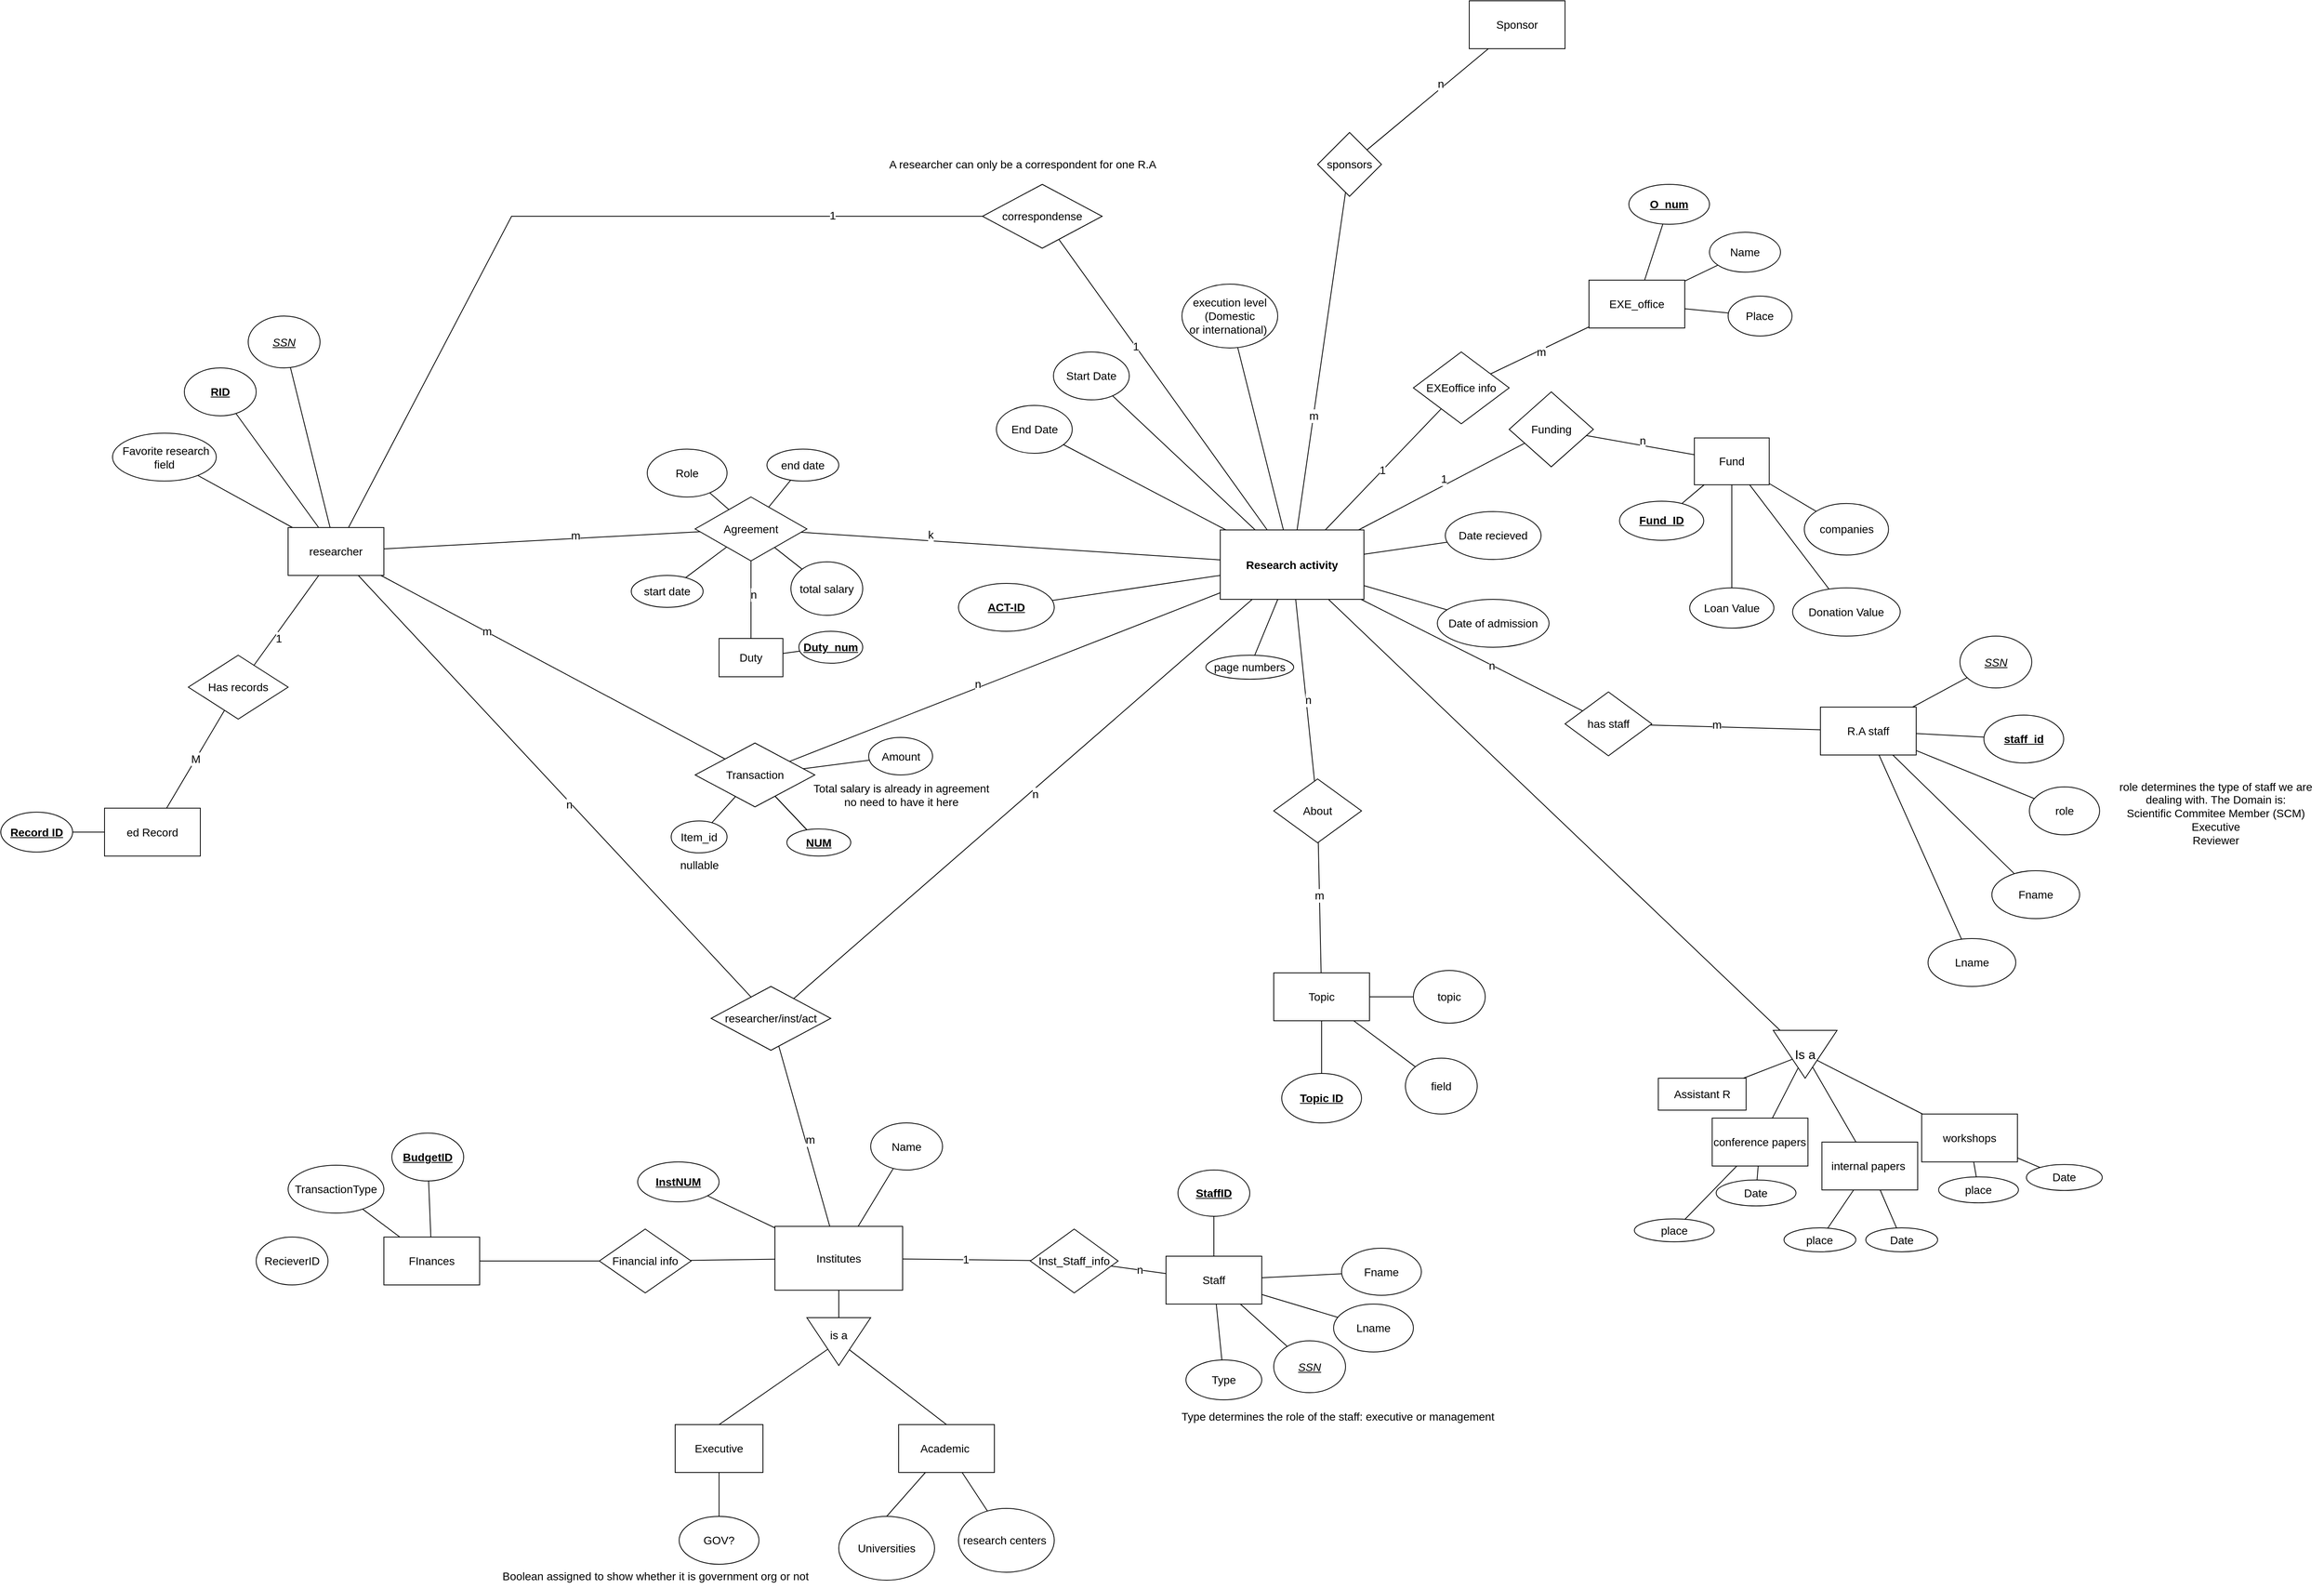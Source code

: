<mxfile version="21.3.7" type="github">
  <diagram id="Gjh91Je4ySEMAI1Sj-sg" name="Page-1">
    <mxGraphModel dx="1972" dy="1826" grid="1" gridSize="10" guides="1" tooltips="1" connect="1" arrows="1" fold="1" page="1" pageScale="1" pageWidth="850" pageHeight="1100" math="0" shadow="0">
      <root>
        <mxCell id="0" />
        <mxCell id="1" style="" parent="0" />
        <mxCell id="m6qgLcc2T48I289HVZYg-2" value="Sponsor" style="rounded=0;whiteSpace=wrap;html=1;fontFamily=Helvetica;fontSize=14;fontColor=default;" parent="1" vertex="1">
          <mxGeometry x="1480" y="-420" width="120" height="60" as="geometry" />
        </mxCell>
        <mxCell id="m6qgLcc2T48I289HVZYg-4" style="edgeStyle=none;shape=connector;rounded=0;orthogonalLoop=1;jettySize=auto;html=1;labelBackgroundColor=default;strokeColor=default;fontFamily=Helvetica;fontSize=14;fontColor=default;endArrow=none;" parent="1" source="m6qgLcc2T48I289HVZYg-3" target="m6qgLcc2T48I289HVZYg-2" edge="1">
          <mxGeometry relative="1" as="geometry" />
        </mxCell>
        <mxCell id="m6qgLcc2T48I289HVZYg-6" value="n" style="edgeLabel;html=1;align=center;verticalAlign=middle;resizable=0;points=[];fontSize=14;fontFamily=Helvetica;fontColor=default;" parent="m6qgLcc2T48I289HVZYg-4" vertex="1" connectable="0">
          <mxGeometry x="0.263" y="-1" relative="1" as="geometry">
            <mxPoint x="-5" y="-4" as="offset" />
          </mxGeometry>
        </mxCell>
        <mxCell id="1vJ2a3ICqRxrZBc96WOV-23" value="Agreement" style="rhombus;whiteSpace=wrap;html=1;fontSize=14;" parent="1" vertex="1">
          <mxGeometry x="510" y="201.75" width="140" height="80" as="geometry" />
        </mxCell>
        <mxCell id="1vJ2a3ICqRxrZBc96WOV-24" value="" style="endArrow=none;html=1;rounded=0;fontSize=14;" parent="1" source="1vJ2a3ICqRxrZBc96WOV-23" target="DnQ4--VGCIlJsh_Cb7lD-41" edge="1">
          <mxGeometry width="50" height="50" relative="1" as="geometry">
            <mxPoint x="1095" y="775" as="sourcePoint" />
            <mxPoint x="1335" y="741" as="targetPoint" />
          </mxGeometry>
        </mxCell>
        <mxCell id="fDCyuvjLIbAaUsO1WTQ6-11" value="k" style="edgeLabel;html=1;align=center;verticalAlign=middle;resizable=0;points=[];fontSize=14;" parent="1vJ2a3ICqRxrZBc96WOV-24" vertex="1" connectable="0">
          <mxGeometry x="-0.383" y="8" relative="1" as="geometry">
            <mxPoint x="-1" as="offset" />
          </mxGeometry>
        </mxCell>
        <mxCell id="1vJ2a3ICqRxrZBc96WOV-25" value="" style="endArrow=none;html=1;rounded=0;fontSize=14;" parent="1" source="1vJ2a3ICqRxrZBc96WOV-23" target="4cyTBoL2mbChuSqTaiiy-8" edge="1">
          <mxGeometry width="50" height="50" relative="1" as="geometry">
            <mxPoint x="1105" y="785" as="sourcePoint" />
            <mxPoint x="1345" y="751" as="targetPoint" />
          </mxGeometry>
        </mxCell>
        <mxCell id="fDCyuvjLIbAaUsO1WTQ6-9" value="m" style="edgeLabel;html=1;align=center;verticalAlign=middle;resizable=0;points=[];fontSize=14;" parent="1vJ2a3ICqRxrZBc96WOV-25" vertex="1" connectable="0">
          <mxGeometry x="-0.741" y="-1" relative="1" as="geometry">
            <mxPoint x="-105" y="3" as="offset" />
          </mxGeometry>
        </mxCell>
        <mxCell id="HiGmAm9l-g6unV6PA0GY-722" style="edgeStyle=none;shape=connector;rounded=0;orthogonalLoop=1;jettySize=auto;html=1;labelBackgroundColor=default;strokeColor=default;fontFamily=Helvetica;fontSize=14;fontColor=default;endArrow=none;" edge="1" parent="1" source="DnQ4--VGCIlJsh_Cb7lD-41" target="HiGmAm9l-g6unV6PA0GY-723">
          <mxGeometry relative="1" as="geometry">
            <mxPoint x="590.0" y="510" as="targetPoint" />
          </mxGeometry>
        </mxCell>
        <mxCell id="HiGmAm9l-g6unV6PA0GY-726" value="n" style="edgeLabel;html=1;align=center;verticalAlign=middle;resizable=0;points=[];fontSize=14;fontFamily=Helvetica;fontColor=default;" vertex="1" connectable="0" parent="HiGmAm9l-g6unV6PA0GY-722">
          <mxGeometry x="0.282" y="-3" relative="1" as="geometry">
            <mxPoint x="43" y="-19" as="offset" />
          </mxGeometry>
        </mxCell>
        <mxCell id="DnQ4--VGCIlJsh_Cb7lD-41" value="Research activity" style="rounded=0;whiteSpace=wrap;html=1;fontSize=14;fontFamily=Helvetica;fontStyle=1;movable=1;resizable=1;rotatable=1;deletable=1;editable=1;locked=0;connectable=1;" parent="1" vertex="1">
          <mxGeometry x="1168" y="243" width="180" height="87" as="geometry" />
        </mxCell>
        <mxCell id="DnQ4--VGCIlJsh_Cb7lD-45" value="" style="endArrow=none;html=1;rounded=0;fontSize=14;" parent="1" source="DnQ4--VGCIlJsh_Cb7lD-41" target="HiGmAm9l-g6unV6PA0GY-4" edge="1">
          <mxGeometry width="50" height="50" relative="1" as="geometry">
            <mxPoint x="1120" y="290" as="sourcePoint" />
            <mxPoint x="810" y="220" as="targetPoint" />
          </mxGeometry>
        </mxCell>
        <mxCell id="HiGmAm9l-g6unV6PA0GY-15" value="n" style="edgeLabel;html=1;align=center;verticalAlign=middle;resizable=0;points=[];fontSize=14;fontFamily=Helvetica;fontColor=default;" vertex="1" connectable="0" parent="DnQ4--VGCIlJsh_Cb7lD-45">
          <mxGeometry x="0.104" y="2" relative="1" as="geometry">
            <mxPoint as="offset" />
          </mxGeometry>
        </mxCell>
        <mxCell id="DnQ4--VGCIlJsh_Cb7lD-47" value="" style="endArrow=none;html=1;rounded=0;fontSize=14;" parent="1" source="DnQ4--VGCIlJsh_Cb7lD-41" target="m6qgLcc2T48I289HVZYg-3" edge="1">
          <mxGeometry width="50" height="50" relative="1" as="geometry">
            <mxPoint x="1120" y="223" as="sourcePoint" />
            <mxPoint x="1190" y="103" as="targetPoint" />
          </mxGeometry>
        </mxCell>
        <mxCell id="m6qgLcc2T48I289HVZYg-5" value="m" style="edgeLabel;html=1;align=center;verticalAlign=middle;resizable=0;points=[];fontSize=14;fontFamily=Helvetica;fontColor=default;" parent="DnQ4--VGCIlJsh_Cb7lD-47" vertex="1" connectable="0">
          <mxGeometry x="-0.402" y="-5" relative="1" as="geometry">
            <mxPoint x="-3" y="-17" as="offset" />
          </mxGeometry>
        </mxCell>
        <mxCell id="DnQ4--VGCIlJsh_Cb7lD-48" value="execution level (Domestic&lt;br style=&quot;font-size: 14px;&quot;&gt;or international)&amp;nbsp;" style="ellipse;whiteSpace=wrap;html=1;fontSize=14;" parent="1" vertex="1">
          <mxGeometry x="1120" y="-65" width="120" height="80" as="geometry" />
        </mxCell>
        <mxCell id="DnQ4--VGCIlJsh_Cb7lD-49" value="" style="endArrow=none;html=1;rounded=0;fontSize=14;" parent="1" source="DnQ4--VGCIlJsh_Cb7lD-41" target="DnQ4--VGCIlJsh_Cb7lD-48" edge="1">
          <mxGeometry width="50" height="50" relative="1" as="geometry">
            <mxPoint x="1105" y="263" as="sourcePoint" />
            <mxPoint x="1125" y="333" as="targetPoint" />
          </mxGeometry>
        </mxCell>
        <mxCell id="DnQ4--VGCIlJsh_Cb7lD-52" value="Start Date" style="ellipse;whiteSpace=wrap;html=1;fontSize=14;" parent="1" vertex="1">
          <mxGeometry x="959" y="20" width="95" height="60" as="geometry" />
        </mxCell>
        <mxCell id="DnQ4--VGCIlJsh_Cb7lD-53" value="" style="endArrow=none;html=1;rounded=0;fontSize=14;" parent="1" source="DnQ4--VGCIlJsh_Cb7lD-41" target="DnQ4--VGCIlJsh_Cb7lD-52" edge="1">
          <mxGeometry width="50" height="50" relative="1" as="geometry">
            <mxPoint x="1265" y="245.5" as="sourcePoint" />
            <mxPoint x="1285" y="315.5" as="targetPoint" />
          </mxGeometry>
        </mxCell>
        <mxCell id="DnQ4--VGCIlJsh_Cb7lD-54" value="" style="endArrow=none;html=1;rounded=0;fontSize=14;" parent="1" source="DnQ4--VGCIlJsh_Cb7lD-41" target="HiGmAm9l-g6unV6PA0GY-56" edge="1">
          <mxGeometry width="50" height="50" relative="1" as="geometry">
            <mxPoint x="1085" y="243" as="sourcePoint" />
            <mxPoint x="1364.152" y="126.098" as="targetPoint" />
          </mxGeometry>
        </mxCell>
        <mxCell id="HiGmAm9l-g6unV6PA0GY-714" value="1" style="edgeLabel;html=1;align=center;verticalAlign=middle;resizable=0;points=[];fontSize=14;fontFamily=Helvetica;fontColor=default;" vertex="1" connectable="0" parent="DnQ4--VGCIlJsh_Cb7lD-54">
          <mxGeometry x="-0.006" y="1" relative="1" as="geometry">
            <mxPoint y="1" as="offset" />
          </mxGeometry>
        </mxCell>
        <mxCell id="m6qgLcc2T48I289HVZYg-3" value="sponsors" style="rhombus;whiteSpace=wrap;html=1;fontFamily=Helvetica;fontSize=14;fontColor=default;" parent="1" vertex="1">
          <mxGeometry x="1290" y="-255" width="80" height="80" as="geometry" />
        </mxCell>
        <mxCell id="OJJJgchwkeuec8c8DTI2-15" style="edgeStyle=none;shape=connector;rounded=0;orthogonalLoop=1;jettySize=auto;html=1;labelBackgroundColor=default;strokeColor=default;fontFamily=Helvetica;fontSize=14;fontColor=default;endArrow=none;" edge="1" parent="1" source="1vJ2a3ICqRxrZBc96WOV-44" target="DnQ4--VGCIlJsh_Cb7lD-41">
          <mxGeometry relative="1" as="geometry" />
        </mxCell>
        <mxCell id="OJJJgchwkeuec8c8DTI2-18" value="n" style="edgeLabel;html=1;align=center;verticalAlign=middle;resizable=0;points=[];fontSize=14;fontFamily=Helvetica;fontColor=default;" vertex="1" connectable="0" parent="OJJJgchwkeuec8c8DTI2-15">
          <mxGeometry x="0.042" y="-5" relative="1" as="geometry">
            <mxPoint as="offset" />
          </mxGeometry>
        </mxCell>
        <mxCell id="1vJ2a3ICqRxrZBc96WOV-44" value="researcher/inst/act" style="rhombus;whiteSpace=wrap;html=1;fontSize=14;" parent="1" vertex="1">
          <mxGeometry x="530" y="815" width="150" height="80" as="geometry" />
        </mxCell>
        <mxCell id="1vJ2a3ICqRxrZBc96WOV-45" value="" style="endArrow=none;html=1;rounded=0;fontSize=14;" parent="1" source="4cyTBoL2mbChuSqTaiiy-8" target="1vJ2a3ICqRxrZBc96WOV-44" edge="1">
          <mxGeometry width="50" height="50" relative="1" as="geometry">
            <mxPoint x="120" y="215" as="sourcePoint" />
            <mxPoint x="-355" y="227" as="targetPoint" />
          </mxGeometry>
        </mxCell>
        <mxCell id="liySvvM9d6lZRGxO96Lg-1" value="n" style="edgeLabel;html=1;align=center;verticalAlign=middle;resizable=0;points=[];fontSize=14;" parent="1vJ2a3ICqRxrZBc96WOV-45" vertex="1" connectable="0">
          <mxGeometry x="0.079" y="-2" relative="1" as="geometry">
            <mxPoint as="offset" />
          </mxGeometry>
        </mxCell>
        <mxCell id="1vJ2a3ICqRxrZBc96WOV-46" value="" style="endArrow=none;html=1;rounded=0;fontSize=14;" parent="1" source="DnQ4--VGCIlJsh_Cb7lD-5" target="1vJ2a3ICqRxrZBc96WOV-44" edge="1">
          <mxGeometry width="50" height="50" relative="1" as="geometry">
            <mxPoint x="-238" y="240" as="sourcePoint" />
            <mxPoint x="-425" y="386" as="targetPoint" />
          </mxGeometry>
        </mxCell>
        <mxCell id="liySvvM9d6lZRGxO96Lg-2" value="m" style="edgeLabel;html=1;align=center;verticalAlign=middle;resizable=0;points=[];fontSize=14;" parent="1vJ2a3ICqRxrZBc96WOV-46" vertex="1" connectable="0">
          <mxGeometry x="-0.131" y="-5" relative="1" as="geometry">
            <mxPoint x="-2" y="-9" as="offset" />
          </mxGeometry>
        </mxCell>
        <mxCell id="1vJ2a3ICqRxrZBc96WOV-47" value="research centers&amp;nbsp;" style="ellipse;whiteSpace=wrap;html=1;fontSize=14;" parent="1" vertex="1">
          <mxGeometry x="840" y="1469" width="120" height="80" as="geometry" />
        </mxCell>
        <mxCell id="1vJ2a3ICqRxrZBc96WOV-48" value="GOV?" style="ellipse;whiteSpace=wrap;html=1;fontSize=14;" parent="1" vertex="1">
          <mxGeometry x="490" y="1479" width="100" height="60" as="geometry" />
        </mxCell>
        <mxCell id="1vJ2a3ICqRxrZBc96WOV-50" value="Universities" style="ellipse;whiteSpace=wrap;html=1;fontSize=14;" parent="1" vertex="1">
          <mxGeometry x="690" y="1479" width="120" height="80" as="geometry" />
        </mxCell>
        <mxCell id="DnQ4--VGCIlJsh_Cb7lD-5" value="Institutes" style="rounded=0;whiteSpace=wrap;html=1;fontSize=14;" parent="1" vertex="1">
          <mxGeometry x="610" y="1115.62" width="160" height="80" as="geometry" />
        </mxCell>
        <mxCell id="DnQ4--VGCIlJsh_Cb7lD-28" value="Executive" style="rounded=inf;whiteSpace=wrap;html=1;align=center;fontSize=14;" parent="1" vertex="1">
          <mxGeometry x="485" y="1364" width="110" height="60" as="geometry" />
        </mxCell>
        <mxCell id="DnQ4--VGCIlJsh_Cb7lD-29" value="Academic&amp;nbsp;" style="rounded=0;whiteSpace=wrap;html=1;fontSize=14;" parent="1" vertex="1">
          <mxGeometry x="765" y="1364" width="120" height="60" as="geometry" />
        </mxCell>
        <mxCell id="DnQ4--VGCIlJsh_Cb7lD-31" value="" style="endArrow=none;html=1;rounded=0;exitX=0.5;exitY=0;exitDx=0;exitDy=0;fontSize=14;" parent="1" source="DnQ4--VGCIlJsh_Cb7lD-28" target="OJJJgchwkeuec8c8DTI2-23" edge="1">
          <mxGeometry width="50" height="50" relative="1" as="geometry">
            <mxPoint x="594" y="1614" as="sourcePoint" />
            <mxPoint x="657.626" y="1279.701" as="targetPoint" />
          </mxGeometry>
        </mxCell>
        <mxCell id="DnQ4--VGCIlJsh_Cb7lD-32" value="" style="endArrow=none;html=1;rounded=0;exitX=0.5;exitY=0;exitDx=0;exitDy=0;fontSize=14;" parent="1" source="DnQ4--VGCIlJsh_Cb7lD-29" target="OJJJgchwkeuec8c8DTI2-23" edge="1">
          <mxGeometry width="50" height="50" relative="1" as="geometry">
            <mxPoint x="594" y="1384" as="sourcePoint" />
            <mxPoint x="724.764" y="1284.182" as="targetPoint" />
          </mxGeometry>
        </mxCell>
        <mxCell id="DnQ4--VGCIlJsh_Cb7lD-33" value="" style="endArrow=none;html=1;rounded=0;exitX=0.5;exitY=0;exitDx=0;exitDy=0;fontSize=14;" parent="1" source="1vJ2a3ICqRxrZBc96WOV-50" target="DnQ4--VGCIlJsh_Cb7lD-29" edge="1">
          <mxGeometry width="50" height="50" relative="1" as="geometry">
            <mxPoint x="775" y="1464" as="sourcePoint" />
            <mxPoint x="820" y="1424" as="targetPoint" />
          </mxGeometry>
        </mxCell>
        <mxCell id="DnQ4--VGCIlJsh_Cb7lD-34" value="" style="endArrow=none;html=1;rounded=0;fontSize=14;" parent="1" source="1vJ2a3ICqRxrZBc96WOV-47" target="DnQ4--VGCIlJsh_Cb7lD-29" edge="1">
          <mxGeometry width="50" height="50" relative="1" as="geometry">
            <mxPoint x="892.66" y="1465.74" as="sourcePoint" />
            <mxPoint x="820" y="1424" as="targetPoint" />
          </mxGeometry>
        </mxCell>
        <mxCell id="DnQ4--VGCIlJsh_Cb7lD-35" value="" style="endArrow=none;html=1;rounded=0;fontSize=14;" parent="1" source="1vJ2a3ICqRxrZBc96WOV-48" target="DnQ4--VGCIlJsh_Cb7lD-28" edge="1">
          <mxGeometry width="50" height="50" relative="1" as="geometry">
            <mxPoint x="465" y="1464" as="sourcePoint" />
            <mxPoint x="520" y="1424" as="targetPoint" />
          </mxGeometry>
        </mxCell>
        <mxCell id="cqat6_V7KJYR1HcZDutZ-11" value="" style="endArrow=none;html=1;rounded=0;fontSize=14;" parent="1" source="OJJJgchwkeuec8c8DTI2-23" target="DnQ4--VGCIlJsh_Cb7lD-5" edge="1">
          <mxGeometry width="50" height="50" relative="1" as="geometry">
            <mxPoint x="690" y="1219" as="sourcePoint" />
            <mxPoint x="635" y="1239" as="targetPoint" />
          </mxGeometry>
        </mxCell>
        <mxCell id="1vJ2a3ICqRxrZBc96WOV-52" value="Role" style="ellipse;whiteSpace=wrap;html=1;fontSize=14;" parent="1" vertex="1">
          <mxGeometry x="450" y="141.75" width="100" height="60" as="geometry" />
        </mxCell>
        <mxCell id="1vJ2a3ICqRxrZBc96WOV-53" value="" style="endArrow=none;html=1;rounded=0;fontSize=14;" parent="1" source="1vJ2a3ICqRxrZBc96WOV-52" target="1vJ2a3ICqRxrZBc96WOV-23" edge="1">
          <mxGeometry width="50" height="50" relative="1" as="geometry">
            <mxPoint x="495" y="268" as="sourcePoint" />
            <mxPoint x="618" y="218" as="targetPoint" />
          </mxGeometry>
        </mxCell>
        <mxCell id="liySvvM9d6lZRGxO96Lg-69" style="edgeStyle=none;shape=connector;rounded=0;orthogonalLoop=1;jettySize=auto;html=1;labelBackgroundColor=default;strokeColor=default;fontFamily=Helvetica;fontSize=14;fontColor=default;endArrow=none;" parent="1" source="DnQ4--VGCIlJsh_Cb7lD-41" target="liySvvM9d6lZRGxO96Lg-52" edge="1">
          <mxGeometry relative="1" as="geometry">
            <mxPoint x="1441.631" y="630.0" as="sourcePoint" />
          </mxGeometry>
        </mxCell>
        <mxCell id="liySvvM9d6lZRGxO96Lg-70" style="edgeStyle=none;shape=connector;rounded=0;orthogonalLoop=1;jettySize=auto;html=1;labelBackgroundColor=default;strokeColor=default;fontFamily=Helvetica;fontSize=14;fontColor=default;endArrow=none;" parent="1" source="DnQ4--VGCIlJsh_Cb7lD-41" target="liySvvM9d6lZRGxO96Lg-50" edge="1">
          <mxGeometry relative="1" as="geometry">
            <mxPoint x="1461.597" y="630.0" as="sourcePoint" />
          </mxGeometry>
        </mxCell>
        <mxCell id="liySvvM9d6lZRGxO96Lg-71" style="edgeStyle=none;shape=connector;rounded=0;orthogonalLoop=1;jettySize=auto;html=1;labelBackgroundColor=default;strokeColor=default;fontFamily=Helvetica;fontSize=14;fontColor=default;endArrow=none;" parent="1" source="DnQ4--VGCIlJsh_Cb7lD-41" target="liySvvM9d6lZRGxO96Lg-44" edge="1">
          <mxGeometry relative="1" as="geometry">
            <mxPoint x="1471.75" y="630.0" as="sourcePoint" />
          </mxGeometry>
        </mxCell>
        <mxCell id="liySvvM9d6lZRGxO96Lg-78" style="edgeStyle=none;shape=connector;rounded=0;orthogonalLoop=1;jettySize=auto;html=1;labelBackgroundColor=default;strokeColor=default;fontFamily=Helvetica;fontSize=14;fontColor=default;endArrow=none;" parent="1" source="DnQ4--VGCIlJsh_Cb7lD-41" target="HiGmAm9l-g6unV6PA0GY-20" edge="1">
          <mxGeometry relative="1" as="geometry">
            <mxPoint x="1550" y="610.0" as="sourcePoint" />
            <mxPoint x="1602" y="609" as="targetPoint" />
          </mxGeometry>
        </mxCell>
        <mxCell id="HiGmAm9l-g6unV6PA0GY-23" value="n" style="edgeLabel;html=1;align=center;verticalAlign=middle;resizable=0;points=[];fontSize=14;fontFamily=Helvetica;fontColor=default;" vertex="1" connectable="0" parent="liySvvM9d6lZRGxO96Lg-78">
          <mxGeometry x="0.178" y="-1" relative="1" as="geometry">
            <mxPoint as="offset" />
          </mxGeometry>
        </mxCell>
        <mxCell id="liySvvM9d6lZRGxO96Lg-95" style="edgeStyle=none;shape=connector;rounded=0;orthogonalLoop=1;jettySize=auto;html=1;exitX=0.5;exitY=0;exitDx=0;exitDy=0;labelBackgroundColor=default;strokeColor=default;fontFamily=Helvetica;fontSize=14;fontColor=default;endArrow=none;" parent="1" source="1vJ2a3ICqRxrZBc96WOV-23" target="1vJ2a3ICqRxrZBc96WOV-23" edge="1">
          <mxGeometry relative="1" as="geometry" />
        </mxCell>
        <mxCell id="liySvvM9d6lZRGxO96Lg-99" style="edgeStyle=none;shape=connector;rounded=0;orthogonalLoop=1;jettySize=auto;html=1;labelBackgroundColor=default;strokeColor=default;fontFamily=Helvetica;fontSize=14;fontColor=default;endArrow=none;" parent="1" source="liySvvM9d6lZRGxO96Lg-98" target="DnQ4--VGCIlJsh_Cb7lD-41" edge="1">
          <mxGeometry relative="1" as="geometry" />
        </mxCell>
        <mxCell id="liySvvM9d6lZRGxO96Lg-98" value="ACT-ID" style="ellipse;whiteSpace=wrap;html=1;fontFamily=Helvetica;fontSize=14;fontColor=default;fontStyle=5" parent="1" vertex="1">
          <mxGeometry x="840" y="310" width="120" height="60" as="geometry" />
        </mxCell>
        <mxCell id="fDCyuvjLIbAaUsO1WTQ6-6" value="" style="endArrow=none;html=1;rounded=0;fontSize=14;startSize=8;endSize=8;curved=1;" parent="1" source="fDCyuvjLIbAaUsO1WTQ6-7" target="1vJ2a3ICqRxrZBc96WOV-23" edge="1">
          <mxGeometry width="50" height="50" relative="1" as="geometry">
            <mxPoint x="580" y="400" as="sourcePoint" />
            <mxPoint x="600" y="330" as="targetPoint" />
          </mxGeometry>
        </mxCell>
        <mxCell id="fDCyuvjLIbAaUsO1WTQ6-10" value="n" style="edgeLabel;html=1;align=center;verticalAlign=middle;resizable=0;points=[];fontSize=14;" parent="fDCyuvjLIbAaUsO1WTQ6-6" vertex="1" connectable="0">
          <mxGeometry x="0.131" y="-3" relative="1" as="geometry">
            <mxPoint as="offset" />
          </mxGeometry>
        </mxCell>
        <mxCell id="fDCyuvjLIbAaUsO1WTQ6-7" value="Duty" style="rounded=0;whiteSpace=wrap;html=1;fontSize=14;" parent="1" vertex="1">
          <mxGeometry x="540" y="379" width="80" height="48" as="geometry" />
        </mxCell>
        <mxCell id="cqat6_V7KJYR1HcZDutZ-8" value="" style="endArrow=none;html=1;rounded=0;fontSize=14;" parent="1" source="cqat6_V7KJYR1HcZDutZ-7" target="DnQ4--VGCIlJsh_Cb7lD-41" edge="1">
          <mxGeometry width="50" height="50" relative="1" as="geometry">
            <mxPoint x="1588.966" y="277.391" as="sourcePoint" />
            <mxPoint x="1647.586" y="218.696" as="targetPoint" />
            <Array as="points" />
          </mxGeometry>
        </mxCell>
        <mxCell id="fDCyuvjLIbAaUsO1WTQ6-12" value="1" style="edgeLabel;html=1;align=center;verticalAlign=middle;resizable=0;points=[];fontSize=14;" parent="cqat6_V7KJYR1HcZDutZ-8" vertex="1" connectable="0">
          <mxGeometry x="-0.385" y="-16" relative="1" as="geometry">
            <mxPoint x="-31" y="25" as="offset" />
          </mxGeometry>
        </mxCell>
        <mxCell id="liySvvM9d6lZRGxO96Lg-82" value="" style="group;fontSize=14;" parent="1" vertex="1" connectable="0">
          <mxGeometry x="1510" y="116" width="550" height="731.5" as="geometry" />
        </mxCell>
        <mxCell id="4cyTBoL2mbChuSqTaiiy-13" value="Fund" style="rounded=0;whiteSpace=wrap;html=1;fontSize=14;" parent="liySvvM9d6lZRGxO96Lg-82" vertex="1">
          <mxGeometry x="252.069" y="11.739" width="93.793" height="58.696" as="geometry" />
        </mxCell>
        <mxCell id="4cyTBoL2mbChuSqTaiiy-14" value="&lt;div style=&quot;font-size: 14px;&quot;&gt;companies&lt;/div&gt;" style="ellipse;whiteSpace=wrap;html=1;fontSize=14;" parent="liySvvM9d6lZRGxO96Lg-82" vertex="1">
          <mxGeometry x="389.828" y="93.913" width="105.517" height="64.565" as="geometry" />
        </mxCell>
        <mxCell id="4cyTBoL2mbChuSqTaiiy-17" value="&lt;div style=&quot;font-size: 14px;&quot;&gt;Donation Value&lt;/div&gt;" style="ellipse;whiteSpace=wrap;html=1;fontSize=14;" parent="liySvvM9d6lZRGxO96Lg-82" vertex="1">
          <mxGeometry x="375.17" y="199.57" width="134.83" height="60.43" as="geometry" />
        </mxCell>
        <mxCell id="4cyTBoL2mbChuSqTaiiy-22" value="" style="endArrow=none;html=1;rounded=0;fontSize=14;" parent="liySvvM9d6lZRGxO96Lg-82" source="4cyTBoL2mbChuSqTaiiy-17" target="4cyTBoL2mbChuSqTaiiy-13" edge="1">
          <mxGeometry width="50" height="50" relative="1" as="geometry">
            <mxPoint x="246.207" y="145.272" as="sourcePoint" />
            <mxPoint x="304.828" y="86.576" as="targetPoint" />
          </mxGeometry>
        </mxCell>
        <mxCell id="4cyTBoL2mbChuSqTaiiy-23" value="" style="endArrow=none;html=1;rounded=0;fontSize=14;" parent="liySvvM9d6lZRGxO96Lg-82" source="4cyTBoL2mbChuSqTaiiy-13" target="4cyTBoL2mbChuSqTaiiy-14" edge="1">
          <mxGeometry width="50" height="50" relative="1" as="geometry">
            <mxPoint x="375.172" y="74.837" as="sourcePoint" />
            <mxPoint x="433.793" y="16.141" as="targetPoint" />
          </mxGeometry>
        </mxCell>
        <mxCell id="4cyTBoL2mbChuSqTaiiy-15" value="Fund_ID" style="ellipse;whiteSpace=wrap;html=1;fontStyle=5;fontSize=14;" parent="liySvvM9d6lZRGxO96Lg-82" vertex="1">
          <mxGeometry x="158.28" y="90.98" width="105.52" height="49.02" as="geometry" />
        </mxCell>
        <mxCell id="4cyTBoL2mbChuSqTaiiy-20" value="" style="endArrow=none;html=1;rounded=0;fontSize=14;" parent="liySvvM9d6lZRGxO96Lg-82" source="4cyTBoL2mbChuSqTaiiy-15" target="4cyTBoL2mbChuSqTaiiy-13" edge="1">
          <mxGeometry width="50" height="50" relative="1" as="geometry">
            <mxPoint x="87.931" y="180.489" as="sourcePoint" />
            <mxPoint x="146.552" y="121.793" as="targetPoint" />
          </mxGeometry>
        </mxCell>
        <mxCell id="4cyTBoL2mbChuSqTaiiy-16" value="Loan Value" style="ellipse;whiteSpace=wrap;html=1;fontSize=14;" parent="liySvvM9d6lZRGxO96Lg-82" vertex="1">
          <mxGeometry x="246.21" y="199.57" width="105.52" height="50.43" as="geometry" />
        </mxCell>
        <mxCell id="4cyTBoL2mbChuSqTaiiy-21" value="" style="endArrow=none;html=1;rounded=0;fontSize=14;" parent="liySvvM9d6lZRGxO96Lg-82" source="4cyTBoL2mbChuSqTaiiy-16" target="4cyTBoL2mbChuSqTaiiy-13" edge="1">
          <mxGeometry width="50" height="50" relative="1" as="geometry">
            <mxPoint x="105.517" y="145.272" as="sourcePoint" />
            <mxPoint x="164.138" y="86.576" as="targetPoint" />
          </mxGeometry>
        </mxCell>
        <mxCell id="HiGmAm9l-g6unV6PA0GY-21" value="R.A staff" style="rounded=0;whiteSpace=wrap;html=1;strokeColor=default;fontFamily=Helvetica;fontSize=14;fontColor=default;fillColor=default;" vertex="1" parent="liySvvM9d6lZRGxO96Lg-82">
          <mxGeometry x="410" y="349" width="120" height="60" as="geometry" />
        </mxCell>
        <mxCell id="HiGmAm9l-g6unV6PA0GY-47" style="edgeStyle=none;shape=connector;rounded=0;orthogonalLoop=1;jettySize=auto;html=1;labelBackgroundColor=default;strokeColor=default;fontFamily=Helvetica;fontSize=14;fontColor=default;endArrow=none;" edge="1" parent="liySvvM9d6lZRGxO96Lg-82" source="HiGmAm9l-g6unV6PA0GY-46" target="HiGmAm9l-g6unV6PA0GY-21">
          <mxGeometry relative="1" as="geometry" />
        </mxCell>
        <mxCell id="HiGmAm9l-g6unV6PA0GY-46" value="SSN" style="ellipse;whiteSpace=wrap;html=1;strokeColor=default;fontFamily=Helvetica;fontSize=14;fontColor=default;fillColor=default;fontStyle=6" vertex="1" parent="liySvvM9d6lZRGxO96Lg-82">
          <mxGeometry x="584.83" y="260" width="90" height="65" as="geometry" />
        </mxCell>
        <mxCell id="HiGmAm9l-g6unV6PA0GY-20" value="has staff" style="rhombus;whiteSpace=wrap;html=1;strokeColor=default;fontFamily=Helvetica;fontSize=14;fontColor=default;fillColor=default;" vertex="1" parent="liySvvM9d6lZRGxO96Lg-82">
          <mxGeometry x="90" y="330" width="108.75" height="80" as="geometry" />
        </mxCell>
        <mxCell id="HiGmAm9l-g6unV6PA0GY-22" style="edgeStyle=none;shape=connector;rounded=0;orthogonalLoop=1;jettySize=auto;html=1;labelBackgroundColor=default;strokeColor=default;fontFamily=Helvetica;fontSize=14;fontColor=default;endArrow=none;" edge="1" parent="liySvvM9d6lZRGxO96Lg-82" source="HiGmAm9l-g6unV6PA0GY-20" target="HiGmAm9l-g6unV6PA0GY-21">
          <mxGeometry relative="1" as="geometry" />
        </mxCell>
        <mxCell id="HiGmAm9l-g6unV6PA0GY-24" value="m" style="edgeLabel;html=1;align=center;verticalAlign=middle;resizable=0;points=[];fontSize=14;fontFamily=Helvetica;fontColor=default;" vertex="1" connectable="0" parent="HiGmAm9l-g6unV6PA0GY-22">
          <mxGeometry x="-0.228" y="3" relative="1" as="geometry">
            <mxPoint as="offset" />
          </mxGeometry>
        </mxCell>
        <mxCell id="fDCyuvjLIbAaUsO1WTQ6-16" value="" style="endArrow=none;html=1;rounded=0;fontSize=14;startSize=8;endSize=8;curved=1;" parent="1" source="fDCyuvjLIbAaUsO1WTQ6-14" target="DnQ4--VGCIlJsh_Cb7lD-41" edge="1">
          <mxGeometry width="50" height="50" relative="1" as="geometry">
            <mxPoint x="1150" y="480" as="sourcePoint" />
            <mxPoint x="1200" y="430" as="targetPoint" />
          </mxGeometry>
        </mxCell>
        <mxCell id="1vJ2a3ICqRxrZBc96WOV-3" value="" style="endArrow=none;html=1;rounded=0;fontSize=14;" parent="1" source="4cyTBoL2mbChuSqTaiiy-8" target="fDCyuvjLIbAaUsO1WTQ6-18" edge="1">
          <mxGeometry width="50" height="50" relative="1" as="geometry">
            <mxPoint x="131" y="294" as="sourcePoint" />
            <mxPoint x="285.14" y="-100.935" as="targetPoint" />
          </mxGeometry>
        </mxCell>
        <mxCell id="fDCyuvjLIbAaUsO1WTQ6-23" value="1" style="edgeLabel;html=1;align=center;verticalAlign=middle;resizable=0;points=[];fontSize=14;fontFamily=Helvetica;fontColor=default;" parent="1vJ2a3ICqRxrZBc96WOV-3" vertex="1" connectable="0">
          <mxGeometry x="0.341" y="5" relative="1" as="geometry">
            <mxPoint as="offset" />
          </mxGeometry>
        </mxCell>
        <mxCell id="fDCyuvjLIbAaUsO1WTQ6-17" value="ed Record" style="rounded=0;whiteSpace=wrap;html=1;fontSize=14;" parent="1" vertex="1">
          <mxGeometry x="-230" y="591.63" width="120" height="60" as="geometry" />
        </mxCell>
        <mxCell id="fDCyuvjLIbAaUsO1WTQ6-19" value="M" style="edgeStyle=none;shape=connector;rounded=0;orthogonalLoop=1;jettySize=auto;html=1;labelBackgroundColor=default;strokeColor=default;fontFamily=Helvetica;fontSize=14;fontColor=default;endArrow=none;" parent="1" source="fDCyuvjLIbAaUsO1WTQ6-18" target="fDCyuvjLIbAaUsO1WTQ6-17" edge="1">
          <mxGeometry relative="1" as="geometry" />
        </mxCell>
        <mxCell id="fDCyuvjLIbAaUsO1WTQ6-18" value="Has records" style="rhombus;whiteSpace=wrap;html=1;fontSize=14;" parent="1" vertex="1">
          <mxGeometry x="-125" y="400" width="125" height="80" as="geometry" />
        </mxCell>
        <mxCell id="fDCyuvjLIbAaUsO1WTQ6-22" style="edgeStyle=none;shape=connector;rounded=0;orthogonalLoop=1;jettySize=auto;html=1;labelBackgroundColor=default;strokeColor=default;fontFamily=Helvetica;fontSize=14;fontColor=default;endArrow=none;" parent="1" source="fDCyuvjLIbAaUsO1WTQ6-21" target="fDCyuvjLIbAaUsO1WTQ6-17" edge="1">
          <mxGeometry relative="1" as="geometry" />
        </mxCell>
        <mxCell id="fDCyuvjLIbAaUsO1WTQ6-21" value="Record ID" style="ellipse;whiteSpace=wrap;html=1;rounded=0;strokeColor=default;fontFamily=Helvetica;fontSize=14;fontColor=default;fillColor=default;fontStyle=5" parent="1" vertex="1">
          <mxGeometry x="-360" y="596.63" width="90" height="50" as="geometry" />
        </mxCell>
        <mxCell id="fDCyuvjLIbAaUsO1WTQ6-25" value="Staff" style="rounded=0;whiteSpace=wrap;html=1;strokeColor=default;fontFamily=Helvetica;fontSize=14;fontColor=default;fillColor=default;" parent="1" vertex="1">
          <mxGeometry x="1100" y="1153" width="120" height="60" as="geometry" />
        </mxCell>
        <mxCell id="fDCyuvjLIbAaUsO1WTQ6-27" style="edgeStyle=none;shape=connector;rounded=0;orthogonalLoop=1;jettySize=auto;html=1;labelBackgroundColor=default;strokeColor=default;fontFamily=Helvetica;fontSize=14;fontColor=default;endArrow=none;" parent="1" source="fDCyuvjLIbAaUsO1WTQ6-26" target="fDCyuvjLIbAaUsO1WTQ6-25" edge="1">
          <mxGeometry relative="1" as="geometry" />
        </mxCell>
        <mxCell id="HiGmAm9l-g6unV6PA0GY-40" value="n" style="edgeLabel;html=1;align=center;verticalAlign=middle;resizable=0;points=[];fontSize=14;fontFamily=Helvetica;fontColor=default;" vertex="1" connectable="0" parent="fDCyuvjLIbAaUsO1WTQ6-27">
          <mxGeometry x="0.021" relative="1" as="geometry">
            <mxPoint as="offset" />
          </mxGeometry>
        </mxCell>
        <mxCell id="fDCyuvjLIbAaUsO1WTQ6-28" style="edgeStyle=none;shape=connector;rounded=0;orthogonalLoop=1;jettySize=auto;html=1;labelBackgroundColor=default;strokeColor=default;fontFamily=Helvetica;fontSize=14;fontColor=default;endArrow=none;" parent="1" source="fDCyuvjLIbAaUsO1WTQ6-26" target="DnQ4--VGCIlJsh_Cb7lD-5" edge="1">
          <mxGeometry relative="1" as="geometry" />
        </mxCell>
        <mxCell id="HiGmAm9l-g6unV6PA0GY-39" value="1" style="edgeLabel;html=1;align=center;verticalAlign=middle;resizable=0;points=[];fontSize=14;fontFamily=Helvetica;fontColor=default;" vertex="1" connectable="0" parent="fDCyuvjLIbAaUsO1WTQ6-28">
          <mxGeometry x="0.02" y="-1" relative="1" as="geometry">
            <mxPoint as="offset" />
          </mxGeometry>
        </mxCell>
        <mxCell id="fDCyuvjLIbAaUsO1WTQ6-26" value="Inst_Staff_info" style="rhombus;whiteSpace=wrap;html=1;rounded=0;strokeColor=default;fontFamily=Helvetica;fontSize=14;fontColor=default;fillColor=default;" parent="1" vertex="1">
          <mxGeometry x="930" y="1119" width="110" height="80" as="geometry" />
        </mxCell>
        <mxCell id="fDCyuvjLIbAaUsO1WTQ6-30" style="edgeStyle=none;shape=connector;rounded=0;orthogonalLoop=1;jettySize=auto;html=1;labelBackgroundColor=default;strokeColor=default;fontFamily=Helvetica;fontSize=14;fontColor=default;endArrow=none;" parent="1" source="fDCyuvjLIbAaUsO1WTQ6-29" target="fDCyuvjLIbAaUsO1WTQ6-25" edge="1">
          <mxGeometry relative="1" as="geometry" />
        </mxCell>
        <mxCell id="fDCyuvjLIbAaUsO1WTQ6-29" value="StaffID" style="ellipse;whiteSpace=wrap;html=1;rounded=0;strokeColor=default;fontFamily=Helvetica;fontSize=14;fontColor=default;fillColor=default;fontStyle=5" parent="1" vertex="1">
          <mxGeometry x="1115" y="1045" width="90" height="58" as="geometry" />
        </mxCell>
        <mxCell id="fDCyuvjLIbAaUsO1WTQ6-32" style="edgeStyle=none;shape=connector;rounded=0;orthogonalLoop=1;jettySize=auto;html=1;labelBackgroundColor=default;strokeColor=default;fontFamily=Helvetica;fontSize=14;fontColor=default;endArrow=none;" parent="1" source="fDCyuvjLIbAaUsO1WTQ6-31" target="fDCyuvjLIbAaUsO1WTQ6-25" edge="1">
          <mxGeometry relative="1" as="geometry" />
        </mxCell>
        <mxCell id="fDCyuvjLIbAaUsO1WTQ6-31" value="Fname" style="ellipse;whiteSpace=wrap;html=1;rounded=0;strokeColor=default;fontFamily=Helvetica;fontSize=14;fontColor=default;fillColor=default;" parent="1" vertex="1">
          <mxGeometry x="1320" y="1143" width="100" height="59" as="geometry" />
        </mxCell>
        <mxCell id="fDCyuvjLIbAaUsO1WTQ6-34" style="edgeStyle=none;shape=connector;rounded=0;orthogonalLoop=1;jettySize=auto;html=1;labelBackgroundColor=default;strokeColor=default;fontFamily=Helvetica;fontSize=14;fontColor=default;endArrow=none;" parent="1" source="fDCyuvjLIbAaUsO1WTQ6-33" target="fDCyuvjLIbAaUsO1WTQ6-25" edge="1">
          <mxGeometry relative="1" as="geometry" />
        </mxCell>
        <mxCell id="fDCyuvjLIbAaUsO1WTQ6-33" value="Lname" style="ellipse;whiteSpace=wrap;html=1;rounded=0;strokeColor=default;fontFamily=Helvetica;fontSize=14;fontColor=default;fillColor=default;" parent="1" vertex="1">
          <mxGeometry x="1310" y="1213" width="100" height="60" as="geometry" />
        </mxCell>
        <mxCell id="fDCyuvjLIbAaUsO1WTQ6-38" style="edgeStyle=none;shape=connector;rounded=0;orthogonalLoop=1;jettySize=auto;html=1;labelBackgroundColor=default;strokeColor=default;fontFamily=Helvetica;fontSize=14;fontColor=default;endArrow=none;" parent="1" source="HiGmAm9l-g6unV6PA0GY-41" target="fDCyuvjLIbAaUsO1WTQ6-25" edge="1">
          <mxGeometry relative="1" as="geometry">
            <mxPoint x="1250" y="1243" as="targetPoint" />
            <mxPoint x="1175" y="1273" as="sourcePoint" />
          </mxGeometry>
        </mxCell>
        <mxCell id="fDCyuvjLIbAaUsO1WTQ6-44" style="edgeStyle=none;shape=connector;rounded=0;orthogonalLoop=1;jettySize=auto;html=1;labelBackgroundColor=default;strokeColor=default;fontFamily=Helvetica;fontSize=14;fontColor=default;endArrow=none;" parent="1" source="fDCyuvjLIbAaUsO1WTQ6-43" target="DnQ4--VGCIlJsh_Cb7lD-5" edge="1">
          <mxGeometry relative="1" as="geometry" />
        </mxCell>
        <mxCell id="fDCyuvjLIbAaUsO1WTQ6-43" value="Financial info" style="rhombus;whiteSpace=wrap;html=1;rounded=0;strokeColor=default;fontFamily=Helvetica;fontSize=14;fontColor=default;fillColor=default;" parent="1" vertex="1">
          <mxGeometry x="390" y="1119" width="115" height="80" as="geometry" />
        </mxCell>
        <mxCell id="fDCyuvjLIbAaUsO1WTQ6-46" style="edgeStyle=none;shape=connector;rounded=0;orthogonalLoop=1;jettySize=auto;html=1;labelBackgroundColor=default;strokeColor=default;fontFamily=Helvetica;fontSize=14;fontColor=default;endArrow=none;" parent="1" source="fDCyuvjLIbAaUsO1WTQ6-45" target="fDCyuvjLIbAaUsO1WTQ6-43" edge="1">
          <mxGeometry relative="1" as="geometry" />
        </mxCell>
        <mxCell id="fDCyuvjLIbAaUsO1WTQ6-45" value="FInances" style="rounded=0;whiteSpace=wrap;html=1;strokeColor=default;fontFamily=Helvetica;fontSize=14;fontColor=default;fillColor=default;" parent="1" vertex="1">
          <mxGeometry x="120" y="1129" width="120" height="60" as="geometry" />
        </mxCell>
        <mxCell id="fDCyuvjLIbAaUsO1WTQ6-48" style="edgeStyle=none;shape=connector;rounded=0;orthogonalLoop=1;jettySize=auto;html=1;labelBackgroundColor=default;strokeColor=default;fontFamily=Helvetica;fontSize=14;fontColor=default;endArrow=none;" parent="1" source="fDCyuvjLIbAaUsO1WTQ6-47" target="fDCyuvjLIbAaUsO1WTQ6-45" edge="1">
          <mxGeometry relative="1" as="geometry" />
        </mxCell>
        <mxCell id="fDCyuvjLIbAaUsO1WTQ6-47" value="BudgetID" style="ellipse;whiteSpace=wrap;html=1;rounded=0;strokeColor=default;fontFamily=Helvetica;fontSize=14;fontColor=default;fillColor=default;fontStyle=5" parent="1" vertex="1">
          <mxGeometry x="130" y="998.75" width="90" height="60" as="geometry" />
        </mxCell>
        <mxCell id="fDCyuvjLIbAaUsO1WTQ6-50" style="edgeStyle=none;shape=connector;rounded=0;orthogonalLoop=1;jettySize=auto;html=1;labelBackgroundColor=default;strokeColor=default;fontFamily=Helvetica;fontSize=14;fontColor=default;endArrow=none;" parent="1" source="fDCyuvjLIbAaUsO1WTQ6-49" target="fDCyuvjLIbAaUsO1WTQ6-45" edge="1">
          <mxGeometry relative="1" as="geometry" />
        </mxCell>
        <mxCell id="fDCyuvjLIbAaUsO1WTQ6-49" value="TransactionType" style="ellipse;whiteSpace=wrap;html=1;rounded=0;strokeColor=default;fontFamily=Helvetica;fontSize=14;fontColor=default;fillColor=default;movable=1;resizable=1;rotatable=1;deletable=1;editable=1;locked=0;connectable=1;" parent="1" vertex="1">
          <mxGeometry y="1039" width="120" height="60" as="geometry" />
        </mxCell>
        <mxCell id="cqat6_V7KJYR1HcZDutZ-7" value="&lt;div style=&quot;font-size: 14px;&quot;&gt;Funding&lt;/div&gt;" style="rhombus;whiteSpace=wrap;html=1;fontSize=14;" parent="1" vertex="1">
          <mxGeometry x="1530" y="70" width="105.517" height="93.913" as="geometry" />
        </mxCell>
        <mxCell id="cqat6_V7KJYR1HcZDutZ-9" value="" style="endArrow=none;html=1;rounded=0;fontSize=14;" parent="1" source="cqat6_V7KJYR1HcZDutZ-7" target="4cyTBoL2mbChuSqTaiiy-13" edge="1">
          <mxGeometry width="50" height="50" relative="1" as="geometry">
            <mxPoint x="1701.034" y="252.565" as="sourcePoint" />
            <mxPoint x="1759.655" y="193.87" as="targetPoint" />
          </mxGeometry>
        </mxCell>
        <mxCell id="fDCyuvjLIbAaUsO1WTQ6-13" value="n" style="edgeLabel;html=1;align=center;verticalAlign=middle;resizable=0;points=[];fontSize=14;" parent="cqat6_V7KJYR1HcZDutZ-9" vertex="1" connectable="0">
          <mxGeometry x="0.028" y="6" relative="1" as="geometry">
            <mxPoint as="offset" />
          </mxGeometry>
        </mxCell>
        <mxCell id="HiGmAm9l-g6unV6PA0GY-2" value="" style="endArrow=none;html=1;rounded=0;fontSize=14;" edge="1" target="HiGmAm9l-g6unV6PA0GY-3" parent="1" source="DnQ4--VGCIlJsh_Cb7lD-41">
          <mxGeometry width="50" height="50" relative="1" as="geometry">
            <mxPoint x="1240" y="290" as="sourcePoint" />
            <mxPoint x="1225" y="387" as="targetPoint" />
          </mxGeometry>
        </mxCell>
        <mxCell id="HiGmAm9l-g6unV6PA0GY-3" value="End Date" style="ellipse;whiteSpace=wrap;html=1;fontSize=14;" vertex="1" parent="1">
          <mxGeometry x="887.5" y="86.96" width="95" height="60" as="geometry" />
        </mxCell>
        <mxCell id="HiGmAm9l-g6unV6PA0GY-6" style="edgeStyle=none;shape=connector;rounded=0;orthogonalLoop=1;jettySize=auto;html=1;labelBackgroundColor=default;strokeColor=default;fontFamily=Helvetica;fontSize=14;fontColor=default;endArrow=none;" edge="1" parent="1" source="HiGmAm9l-g6unV6PA0GY-4" target="HiGmAm9l-g6unV6PA0GY-7">
          <mxGeometry relative="1" as="geometry">
            <mxPoint x="700" y="-10" as="targetPoint" />
          </mxGeometry>
        </mxCell>
        <mxCell id="HiGmAm9l-g6unV6PA0GY-14" value="m" style="edgeLabel;html=1;align=center;verticalAlign=middle;resizable=0;points=[];fontSize=14;fontFamily=Helvetica;fontColor=default;" vertex="1" connectable="0" parent="HiGmAm9l-g6unV6PA0GY-6">
          <mxGeometry x="-0.192" y="-1" relative="1" as="geometry">
            <mxPoint as="offset" />
          </mxGeometry>
        </mxCell>
        <mxCell id="HiGmAm9l-g6unV6PA0GY-4" value="&lt;font style=&quot;font-size: 14px;&quot;&gt;About&lt;/font&gt;" style="rhombus;whiteSpace=wrap;html=1;pointerEvents=0;fontFamily=Helvetica;fontSize=14;fontColor=default;fillColor=none;gradientColor=none;" vertex="1" parent="1">
          <mxGeometry x="1235" y="555" width="110" height="80" as="geometry" />
        </mxCell>
        <mxCell id="HiGmAm9l-g6unV6PA0GY-7" value="Topic" style="rounded=0;whiteSpace=wrap;html=1;strokeColor=default;fontFamily=Helvetica;fontSize=14;fontColor=default;fillColor=default;" vertex="1" parent="1">
          <mxGeometry x="1235" y="798" width="120" height="60" as="geometry" />
        </mxCell>
        <mxCell id="HiGmAm9l-g6unV6PA0GY-9" style="edgeStyle=none;shape=connector;rounded=0;orthogonalLoop=1;jettySize=auto;html=1;labelBackgroundColor=default;strokeColor=default;fontFamily=Helvetica;fontSize=14;fontColor=default;endArrow=none;" edge="1" parent="1" source="HiGmAm9l-g6unV6PA0GY-8" target="HiGmAm9l-g6unV6PA0GY-7">
          <mxGeometry relative="1" as="geometry" />
        </mxCell>
        <mxCell id="HiGmAm9l-g6unV6PA0GY-8" value="&lt;b style=&quot;font-size: 14px;&quot;&gt;&lt;u style=&quot;font-size: 14px;&quot;&gt;Topic ID&lt;/u&gt;&lt;br style=&quot;font-size: 14px;&quot;&gt;&lt;/b&gt;" style="ellipse;whiteSpace=wrap;html=1;strokeColor=default;fontFamily=Helvetica;fontSize=14;fontColor=default;fillColor=default;" vertex="1" parent="1">
          <mxGeometry x="1245" y="924" width="100" height="62" as="geometry" />
        </mxCell>
        <mxCell id="HiGmAm9l-g6unV6PA0GY-12" style="edgeStyle=none;shape=connector;rounded=0;orthogonalLoop=1;jettySize=auto;html=1;labelBackgroundColor=default;strokeColor=default;fontFamily=Helvetica;fontSize=14;fontColor=default;endArrow=none;" edge="1" parent="1" source="HiGmAm9l-g6unV6PA0GY-10" target="HiGmAm9l-g6unV6PA0GY-7">
          <mxGeometry relative="1" as="geometry" />
        </mxCell>
        <mxCell id="HiGmAm9l-g6unV6PA0GY-10" value="field" style="ellipse;whiteSpace=wrap;html=1;strokeColor=default;fontFamily=Helvetica;fontSize=14;fontColor=default;fillColor=default;" vertex="1" parent="1">
          <mxGeometry x="1400" y="904.87" width="90" height="70" as="geometry" />
        </mxCell>
        <mxCell id="HiGmAm9l-g6unV6PA0GY-13" style="edgeStyle=none;shape=connector;rounded=0;orthogonalLoop=1;jettySize=auto;html=1;labelBackgroundColor=default;strokeColor=default;fontFamily=Helvetica;fontSize=14;fontColor=default;endArrow=none;" edge="1" parent="1" source="HiGmAm9l-g6unV6PA0GY-11" target="HiGmAm9l-g6unV6PA0GY-7">
          <mxGeometry relative="1" as="geometry" />
        </mxCell>
        <mxCell id="HiGmAm9l-g6unV6PA0GY-11" value="topic" style="ellipse;whiteSpace=wrap;html=1;strokeColor=default;fontFamily=Helvetica;fontSize=14;fontColor=default;fillColor=default;" vertex="1" parent="1">
          <mxGeometry x="1410" y="795" width="90" height="66" as="geometry" />
        </mxCell>
        <mxCell id="HiGmAm9l-g6unV6PA0GY-28" style="edgeStyle=none;shape=connector;rounded=0;orthogonalLoop=1;jettySize=auto;html=1;labelBackgroundColor=default;strokeColor=default;fontFamily=Helvetica;fontSize=14;fontColor=default;endArrow=none;" edge="1" parent="1" source="HiGmAm9l-g6unV6PA0GY-25" target="HiGmAm9l-g6unV6PA0GY-21">
          <mxGeometry relative="1" as="geometry" />
        </mxCell>
        <mxCell id="HiGmAm9l-g6unV6PA0GY-25" value="staff_id" style="ellipse;whiteSpace=wrap;html=1;strokeColor=default;fontFamily=Helvetica;fontSize=14;fontColor=default;fillColor=default;fontStyle=5" vertex="1" parent="1">
          <mxGeometry x="2124.83" y="475" width="100" height="60" as="geometry" />
        </mxCell>
        <mxCell id="HiGmAm9l-g6unV6PA0GY-27" style="edgeStyle=none;shape=connector;rounded=0;orthogonalLoop=1;jettySize=auto;html=1;labelBackgroundColor=default;strokeColor=default;fontFamily=Helvetica;fontSize=14;fontColor=default;endArrow=none;" edge="1" parent="1" source="HiGmAm9l-g6unV6PA0GY-26" target="HiGmAm9l-g6unV6PA0GY-21">
          <mxGeometry relative="1" as="geometry" />
        </mxCell>
        <mxCell id="HiGmAm9l-g6unV6PA0GY-26" value="role" style="ellipse;whiteSpace=wrap;html=1;strokeColor=default;fontFamily=Helvetica;fontSize=14;fontColor=default;fillColor=default;" vertex="1" parent="1">
          <mxGeometry x="2181.83" y="565" width="88" height="60" as="geometry" />
        </mxCell>
        <mxCell id="HiGmAm9l-g6unV6PA0GY-29" value="&lt;div style=&quot;font-size: 14px;&quot;&gt;role determines the type of staff we are &lt;br style=&quot;font-size: 14px;&quot;&gt;&lt;/div&gt;&lt;div style=&quot;font-size: 14px;&quot;&gt;dealing with. The Domain is:&lt;/div&gt;&lt;div style=&quot;font-size: 14px;&quot;&gt;Scientific Commitee Member (SCM)&lt;br style=&quot;font-size: 14px;&quot;&gt;&lt;/div&gt;&lt;div style=&quot;font-size: 14px;&quot;&gt;Executive&lt;br style=&quot;font-size: 14px;&quot;&gt;&lt;/div&gt;&lt;div style=&quot;font-size: 14px;&quot;&gt;Reviewer&lt;br style=&quot;font-size: 14px;&quot;&gt;&lt;/div&gt;" style="text;html=1;align=center;verticalAlign=middle;resizable=0;points=[];autosize=1;strokeColor=none;fillColor=none;fontSize=14;fontFamily=Helvetica;fontColor=default;" vertex="1" parent="1">
          <mxGeometry x="2280" y="547.63" width="270" height="100" as="geometry" />
        </mxCell>
        <mxCell id="HiGmAm9l-g6unV6PA0GY-37" style="edgeStyle=none;shape=connector;rounded=0;orthogonalLoop=1;jettySize=auto;html=1;labelBackgroundColor=default;strokeColor=default;fontFamily=Helvetica;fontSize=14;fontColor=default;endArrow=none;" edge="1" parent="1" source="HiGmAm9l-g6unV6PA0GY-33" target="HiGmAm9l-g6unV6PA0GY-21">
          <mxGeometry relative="1" as="geometry" />
        </mxCell>
        <mxCell id="HiGmAm9l-g6unV6PA0GY-33" value="Fname" style="ellipse;whiteSpace=wrap;html=1;strokeColor=default;fontFamily=Helvetica;fontSize=14;fontColor=default;fillColor=default;" vertex="1" parent="1">
          <mxGeometry x="2134.83" y="670" width="110" height="60" as="geometry" />
        </mxCell>
        <mxCell id="HiGmAm9l-g6unV6PA0GY-38" style="edgeStyle=none;shape=connector;rounded=0;orthogonalLoop=1;jettySize=auto;html=1;labelBackgroundColor=default;strokeColor=default;fontFamily=Helvetica;fontSize=14;fontColor=default;endArrow=none;" edge="1" parent="1" source="HiGmAm9l-g6unV6PA0GY-36" target="HiGmAm9l-g6unV6PA0GY-21">
          <mxGeometry relative="1" as="geometry" />
        </mxCell>
        <mxCell id="HiGmAm9l-g6unV6PA0GY-36" value="Lname" style="ellipse;whiteSpace=wrap;html=1;strokeColor=default;fontFamily=Helvetica;fontSize=14;fontColor=default;fillColor=default;" vertex="1" parent="1">
          <mxGeometry x="2054.83" y="755" width="110" height="60" as="geometry" />
        </mxCell>
        <mxCell id="liySvvM9d6lZRGxO96Lg-44" value="&lt;span style=&quot;font-size: 14px; font-family: &amp;quot;Calibri&amp;quot;, sans-serif;&quot;&gt;page numbers&lt;/span&gt;" style="ellipse;whiteSpace=wrap;html=1;fontSize=14;" parent="1" vertex="1">
          <mxGeometry x="1150" y="400" width="110" height="30" as="geometry" />
        </mxCell>
        <mxCell id="liySvvM9d6lZRGxO96Lg-50" value="Date of admission" style="ellipse;whiteSpace=wrap;html=1;fontSize=14;" parent="1" vertex="1">
          <mxGeometry x="1440" y="330" width="140" height="60" as="geometry" />
        </mxCell>
        <mxCell id="liySvvM9d6lZRGxO96Lg-52" value="Date recieved" style="ellipse;whiteSpace=wrap;html=1;fontSize=14;" parent="1" vertex="1">
          <mxGeometry x="1450" y="220" width="120" height="60" as="geometry" />
        </mxCell>
        <mxCell id="HiGmAm9l-g6unV6PA0GY-41" value="Type" style="ellipse;whiteSpace=wrap;html=1;fontSize=14;" vertex="1" parent="1">
          <mxGeometry x="1125" y="1283" width="95" height="50" as="geometry" />
        </mxCell>
        <mxCell id="HiGmAm9l-g6unV6PA0GY-44" value="Type determines the role of the staff: executive or management" style="text;html=1;align=center;verticalAlign=middle;resizable=0;points=[];autosize=1;strokeColor=none;fillColor=none;fontSize=14;fontFamily=Helvetica;fontColor=default;" vertex="1" parent="1">
          <mxGeometry x="1105" y="1339" width="420" height="30" as="geometry" />
        </mxCell>
        <mxCell id="HiGmAm9l-g6unV6PA0GY-45" value="RecieverID" style="ellipse;whiteSpace=wrap;html=1;strokeColor=default;fontFamily=Helvetica;fontSize=14;fontColor=default;fillColor=default;" vertex="1" parent="1">
          <mxGeometry x="-40" y="1129" width="90" height="60" as="geometry" />
        </mxCell>
        <mxCell id="HiGmAm9l-g6unV6PA0GY-54" style="edgeStyle=none;shape=connector;rounded=0;orthogonalLoop=1;jettySize=auto;html=1;labelBackgroundColor=default;strokeColor=default;fontFamily=Helvetica;fontSize=14;fontColor=default;endArrow=none;" edge="1" source="HiGmAm9l-g6unV6PA0GY-55" parent="1" target="fDCyuvjLIbAaUsO1WTQ6-25">
          <mxGeometry relative="1" as="geometry">
            <mxPoint x="1260" y="1312" as="targetPoint" />
          </mxGeometry>
        </mxCell>
        <mxCell id="HiGmAm9l-g6unV6PA0GY-55" value="SSN" style="ellipse;whiteSpace=wrap;html=1;strokeColor=default;fontFamily=Helvetica;fontSize=14;fontColor=default;fillColor=default;fontStyle=6" vertex="1" parent="1">
          <mxGeometry x="1235" y="1259" width="90" height="65" as="geometry" />
        </mxCell>
        <mxCell id="HiGmAm9l-g6unV6PA0GY-56" value="EXEoffice info" style="rhombus;whiteSpace=wrap;html=1;strokeColor=default;fontFamily=Helvetica;fontSize=14;fontColor=default;fillColor=default;" vertex="1" parent="1">
          <mxGeometry x="1410" y="20" width="120" height="90" as="geometry" />
        </mxCell>
        <mxCell id="HiGmAm9l-g6unV6PA0GY-59" style="edgeStyle=none;shape=connector;rounded=0;orthogonalLoop=1;jettySize=auto;html=1;labelBackgroundColor=default;strokeColor=default;fontFamily=Helvetica;fontSize=14;fontColor=default;endArrow=none;" edge="1" parent="1" source="HiGmAm9l-g6unV6PA0GY-57" target="HiGmAm9l-g6unV6PA0GY-56">
          <mxGeometry relative="1" as="geometry" />
        </mxCell>
        <mxCell id="HiGmAm9l-g6unV6PA0GY-715" value="m" style="edgeLabel;html=1;align=center;verticalAlign=middle;resizable=0;points=[];fontSize=14;fontFamily=Helvetica;fontColor=default;" vertex="1" connectable="0" parent="HiGmAm9l-g6unV6PA0GY-59">
          <mxGeometry x="-0.007" y="2" relative="1" as="geometry">
            <mxPoint as="offset" />
          </mxGeometry>
        </mxCell>
        <mxCell id="HiGmAm9l-g6unV6PA0GY-57" value="EXE_office" style="rounded=0;whiteSpace=wrap;html=1;strokeColor=default;fontFamily=Helvetica;fontSize=14;fontColor=default;fillColor=default;" vertex="1" parent="1">
          <mxGeometry x="1630" y="-70" width="120" height="60" as="geometry" />
        </mxCell>
        <mxCell id="HiGmAm9l-g6unV6PA0GY-72" style="edgeStyle=none;shape=connector;rounded=0;orthogonalLoop=1;jettySize=auto;html=1;labelBackgroundColor=default;strokeColor=default;fontFamily=Helvetica;fontSize=14;fontColor=default;endArrow=none;" edge="1" parent="1" source="HiGmAm9l-g6unV6PA0GY-60" target="HiGmAm9l-g6unV6PA0GY-57">
          <mxGeometry relative="1" as="geometry" />
        </mxCell>
        <mxCell id="HiGmAm9l-g6unV6PA0GY-60" value="&lt;u style=&quot;font-size: 14px;&quot;&gt;&lt;b style=&quot;font-size: 14px;&quot;&gt;O_num&lt;/b&gt;&lt;br style=&quot;font-size: 14px;&quot;&gt;&lt;/u&gt;" style="ellipse;whiteSpace=wrap;html=1;strokeColor=default;fontFamily=Helvetica;fontSize=14;fontColor=default;fillColor=default;" vertex="1" parent="1">
          <mxGeometry x="1680" y="-190" width="101" height="50" as="geometry" />
        </mxCell>
        <mxCell id="HiGmAm9l-g6unV6PA0GY-71" style="edgeStyle=none;shape=connector;rounded=0;orthogonalLoop=1;jettySize=auto;html=1;labelBackgroundColor=default;strokeColor=default;fontFamily=Helvetica;fontSize=14;fontColor=default;endArrow=none;" edge="1" parent="1" source="HiGmAm9l-g6unV6PA0GY-61" target="HiGmAm9l-g6unV6PA0GY-57">
          <mxGeometry relative="1" as="geometry" />
        </mxCell>
        <mxCell id="HiGmAm9l-g6unV6PA0GY-61" value="Name" style="ellipse;whiteSpace=wrap;html=1;strokeColor=default;fontFamily=Helvetica;fontSize=14;fontColor=default;fillColor=default;" vertex="1" parent="1">
          <mxGeometry x="1781" y="-130" width="89" height="50" as="geometry" />
        </mxCell>
        <mxCell id="HiGmAm9l-g6unV6PA0GY-70" style="edgeStyle=none;shape=connector;rounded=0;orthogonalLoop=1;jettySize=auto;html=1;labelBackgroundColor=default;strokeColor=default;fontFamily=Helvetica;fontSize=14;fontColor=default;endArrow=none;" edge="1" parent="1" source="HiGmAm9l-g6unV6PA0GY-62" target="HiGmAm9l-g6unV6PA0GY-57">
          <mxGeometry relative="1" as="geometry" />
        </mxCell>
        <mxCell id="HiGmAm9l-g6unV6PA0GY-62" value="Place" style="ellipse;whiteSpace=wrap;html=1;strokeColor=default;fontFamily=Helvetica;fontSize=14;fontColor=default;fillColor=default;" vertex="1" parent="1">
          <mxGeometry x="1804.38" y="-50" width="80" height="50" as="geometry" />
        </mxCell>
        <mxCell id="HiGmAm9l-g6unV6PA0GY-65" style="edgeStyle=none;shape=connector;rounded=0;orthogonalLoop=1;jettySize=auto;html=1;labelBackgroundColor=default;strokeColor=default;fontFamily=Helvetica;fontSize=14;fontColor=default;endArrow=none;" edge="1" parent="1" source="HiGmAm9l-g6unV6PA0GY-64" target="1vJ2a3ICqRxrZBc96WOV-23">
          <mxGeometry relative="1" as="geometry" />
        </mxCell>
        <mxCell id="HiGmAm9l-g6unV6PA0GY-64" value="total salary" style="ellipse;whiteSpace=wrap;html=1;strokeColor=default;fontFamily=Helvetica;fontSize=14;fontColor=default;fillColor=default;" vertex="1" parent="1">
          <mxGeometry x="630" y="283" width="90" height="67" as="geometry" />
        </mxCell>
        <mxCell id="HiGmAm9l-g6unV6PA0GY-69" style="edgeStyle=none;shape=connector;rounded=0;orthogonalLoop=1;jettySize=auto;html=1;labelBackgroundColor=default;strokeColor=default;fontFamily=Helvetica;fontSize=14;fontColor=default;endArrow=none;" edge="1" parent="1" source="HiGmAm9l-g6unV6PA0GY-66" target="1vJ2a3ICqRxrZBc96WOV-23">
          <mxGeometry relative="1" as="geometry" />
        </mxCell>
        <mxCell id="HiGmAm9l-g6unV6PA0GY-66" value="start date" style="ellipse;whiteSpace=wrap;html=1;strokeColor=default;fontFamily=Helvetica;fontSize=14;fontColor=default;fillColor=default;" vertex="1" parent="1">
          <mxGeometry x="430" y="300" width="90" height="40" as="geometry" />
        </mxCell>
        <mxCell id="HiGmAm9l-g6unV6PA0GY-68" style="edgeStyle=none;shape=connector;rounded=0;orthogonalLoop=1;jettySize=auto;html=1;labelBackgroundColor=default;strokeColor=default;fontFamily=Helvetica;fontSize=14;fontColor=default;endArrow=none;" edge="1" parent="1" source="HiGmAm9l-g6unV6PA0GY-67" target="1vJ2a3ICqRxrZBc96WOV-23">
          <mxGeometry relative="1" as="geometry" />
        </mxCell>
        <mxCell id="HiGmAm9l-g6unV6PA0GY-67" value="end date" style="ellipse;whiteSpace=wrap;html=1;strokeColor=default;fontFamily=Helvetica;fontSize=14;fontColor=default;fillColor=default;" vertex="1" parent="1">
          <mxGeometry x="600" y="141.75" width="90" height="40" as="geometry" />
        </mxCell>
        <mxCell id="HiGmAm9l-g6unV6PA0GY-707" style="edgeStyle=none;shape=connector;rounded=0;orthogonalLoop=1;jettySize=auto;html=1;labelBackgroundColor=default;strokeColor=default;fontFamily=Helvetica;fontSize=14;fontColor=default;endArrow=none;" edge="1" parent="1" source="HiGmAm9l-g6unV6PA0GY-709" target="DnQ4--VGCIlJsh_Cb7lD-41">
          <mxGeometry relative="1" as="geometry">
            <mxPoint x="1105.338" y="-140.721" as="sourcePoint" />
          </mxGeometry>
        </mxCell>
        <mxCell id="HiGmAm9l-g6unV6PA0GY-711" value="1" style="edgeLabel;html=1;align=center;verticalAlign=middle;resizable=0;points=[];fontSize=14;fontFamily=Helvetica;fontColor=default;" vertex="1" connectable="0" parent="HiGmAm9l-g6unV6PA0GY-707">
          <mxGeometry x="-0.263" relative="1" as="geometry">
            <mxPoint as="offset" />
          </mxGeometry>
        </mxCell>
        <mxCell id="HiGmAm9l-g6unV6PA0GY-705" style="edgeStyle=none;shape=connector;rounded=0;orthogonalLoop=1;jettySize=auto;html=1;labelBackgroundColor=default;strokeColor=default;fontFamily=Helvetica;fontSize=14;fontColor=default;endArrow=none;" edge="1" parent="1" source="HiGmAm9l-g6unV6PA0GY-704" target="fDCyuvjLIbAaUsO1WTQ6-7">
          <mxGeometry relative="1" as="geometry">
            <mxPoint x="721.253" y="442.968" as="sourcePoint" />
            <mxPoint x="700" y="445.8" as="targetPoint" />
          </mxGeometry>
        </mxCell>
        <mxCell id="HiGmAm9l-g6unV6PA0GY-704" value="Duty_num" style="ellipse;whiteSpace=wrap;html=1;strokeColor=default;fontFamily=Helvetica;fontSize=14;fontColor=default;fillColor=default;fontStyle=5" vertex="1" parent="1">
          <mxGeometry x="640" y="370" width="80" height="40" as="geometry" />
        </mxCell>
        <mxCell id="HiGmAm9l-g6unV6PA0GY-709" value="correspondense" style="rhombus;whiteSpace=wrap;html=1;strokeColor=default;fontFamily=Helvetica;fontSize=14;fontColor=default;fillColor=default;" vertex="1" parent="1">
          <mxGeometry x="870" y="-190" width="150" height="80" as="geometry" />
        </mxCell>
        <mxCell id="HiGmAm9l-g6unV6PA0GY-708" style="edgeStyle=none;shape=connector;rounded=0;orthogonalLoop=1;jettySize=auto;html=1;labelBackgroundColor=default;strokeColor=default;fontFamily=Helvetica;fontSize=14;fontColor=default;endArrow=none;" edge="1" parent="1" source="4cyTBoL2mbChuSqTaiiy-8" target="HiGmAm9l-g6unV6PA0GY-709">
          <mxGeometry relative="1" as="geometry">
            <mxPoint x="830" y="-310" as="targetPoint" />
            <Array as="points">
              <mxPoint x="280" y="-150" />
            </Array>
          </mxGeometry>
        </mxCell>
        <mxCell id="HiGmAm9l-g6unV6PA0GY-712" value="1" style="edgeLabel;html=1;align=center;verticalAlign=middle;resizable=0;points=[];fontSize=14;fontFamily=Helvetica;fontColor=default;" vertex="1" connectable="0" parent="HiGmAm9l-g6unV6PA0GY-708">
          <mxGeometry x="0.635" y="1" relative="1" as="geometry">
            <mxPoint as="offset" />
          </mxGeometry>
        </mxCell>
        <mxCell id="HiGmAm9l-g6unV6PA0GY-713" value="A researcher can only be a correspondent for one R.A" style="text;html=1;align=center;verticalAlign=middle;resizable=0;points=[];autosize=1;strokeColor=none;fillColor=none;fontSize=14;fontFamily=Helvetica;fontColor=default;" vertex="1" parent="1">
          <mxGeometry x="740" y="-230" width="360" height="30" as="geometry" />
        </mxCell>
        <mxCell id="HiGmAm9l-g6unV6PA0GY-53" value="SSN" style="ellipse;whiteSpace=wrap;html=1;strokeColor=default;fontFamily=Helvetica;fontSize=14;fontColor=default;fillColor=default;fontStyle=6" vertex="1" parent="1">
          <mxGeometry x="-50" y="-25" width="90" height="65" as="geometry" />
        </mxCell>
        <mxCell id="HiGmAm9l-g6unV6PA0GY-52" style="edgeStyle=none;shape=connector;rounded=0;orthogonalLoop=1;jettySize=auto;html=1;labelBackgroundColor=default;strokeColor=default;fontFamily=Helvetica;fontSize=14;fontColor=default;endArrow=none;" edge="1" source="HiGmAm9l-g6unV6PA0GY-53" parent="1" target="4cyTBoL2mbChuSqTaiiy-8">
          <mxGeometry relative="1" as="geometry">
            <mxPoint x="50" y="340" as="targetPoint" />
          </mxGeometry>
        </mxCell>
        <mxCell id="4cyTBoL2mbChuSqTaiiy-28" value="&amp;nbsp;&lt;span style=&quot;font-size: 14px; font-family: &amp;quot;Calibri&amp;quot;, sans-serif;&quot;&gt;Favorite research field&lt;/span&gt;" style="ellipse;whiteSpace=wrap;html=1;fontSize=14;" parent="1" vertex="1">
          <mxGeometry x="-220" y="121.75" width="130" height="60" as="geometry" />
        </mxCell>
        <mxCell id="1vJ2a3ICqRxrZBc96WOV-4" value="" style="endArrow=none;html=1;rounded=0;fontSize=14;" parent="1" source="4cyTBoL2mbChuSqTaiiy-8" target="4cyTBoL2mbChuSqTaiiy-28" edge="1">
          <mxGeometry width="50" height="50" relative="1" as="geometry">
            <mxPoint x="131" y="281" as="sourcePoint" />
            <mxPoint x="154" y="220" as="targetPoint" />
          </mxGeometry>
        </mxCell>
        <mxCell id="4cyTBoL2mbChuSqTaiiy-8" value="researcher" style="rounded=0;whiteSpace=wrap;html=1;fontSize=14;" parent="1" vertex="1">
          <mxGeometry y="240" width="120" height="60" as="geometry" />
        </mxCell>
        <mxCell id="fDCyuvjLIbAaUsO1WTQ6-1" value="&lt;span style=&quot;font-size: 14px;&quot;&gt;RID&lt;/span&gt;" style="ellipse;whiteSpace=wrap;html=1;fontSize=14;fontStyle=5" parent="1" vertex="1">
          <mxGeometry x="-130" y="40" width="90" height="60" as="geometry" />
        </mxCell>
        <mxCell id="fDCyuvjLIbAaUsO1WTQ6-3" value="" style="endArrow=none;html=1;rounded=0;fontSize=14;startSize=8;endSize=8;curved=1;" parent="1" source="4cyTBoL2mbChuSqTaiiy-8" target="fDCyuvjLIbAaUsO1WTQ6-1" edge="1">
          <mxGeometry width="50" height="50" relative="1" as="geometry">
            <mxPoint x="400" y="327" as="sourcePoint" />
            <mxPoint x="260" y="147" as="targetPoint" />
          </mxGeometry>
        </mxCell>
        <mxCell id="HiGmAm9l-g6unV6PA0GY-718" style="edgeStyle=none;shape=connector;rounded=0;orthogonalLoop=1;jettySize=auto;html=1;labelBackgroundColor=default;strokeColor=default;fontFamily=Helvetica;fontSize=14;fontColor=default;endArrow=none;" edge="1" parent="1" source="HiGmAm9l-g6unV6PA0GY-717" target="DnQ4--VGCIlJsh_Cb7lD-5">
          <mxGeometry relative="1" as="geometry" />
        </mxCell>
        <mxCell id="HiGmAm9l-g6unV6PA0GY-717" value="InstNUM" style="ellipse;whiteSpace=wrap;html=1;strokeColor=default;fontFamily=Helvetica;fontSize=14;fontColor=default;fillColor=default;fontStyle=5" vertex="1" parent="1">
          <mxGeometry x="438" y="1034.87" width="102" height="50" as="geometry" />
        </mxCell>
        <mxCell id="HiGmAm9l-g6unV6PA0GY-720" style="edgeStyle=none;shape=connector;rounded=0;orthogonalLoop=1;jettySize=auto;html=1;labelBackgroundColor=default;strokeColor=default;fontFamily=Helvetica;fontSize=14;fontColor=default;endArrow=none;" edge="1" parent="1" source="HiGmAm9l-g6unV6PA0GY-719" target="DnQ4--VGCIlJsh_Cb7lD-5">
          <mxGeometry relative="1" as="geometry" />
        </mxCell>
        <mxCell id="HiGmAm9l-g6unV6PA0GY-719" value="Name" style="ellipse;whiteSpace=wrap;html=1;strokeColor=default;fontFamily=Helvetica;fontSize=14;fontColor=default;fillColor=default;" vertex="1" parent="1">
          <mxGeometry x="730" y="986" width="90" height="59" as="geometry" />
        </mxCell>
        <mxCell id="HiGmAm9l-g6unV6PA0GY-721" value="Boolean assigned to show whether it is government org or not" style="text;html=1;align=center;verticalAlign=middle;resizable=0;points=[];autosize=1;strokeColor=none;fillColor=none;fontSize=14;fontFamily=Helvetica;fontColor=default;" vertex="1" parent="1">
          <mxGeometry x="255" y="1539" width="410" height="30" as="geometry" />
        </mxCell>
        <mxCell id="OJJJgchwkeuec8c8DTI2-8" value="" style="edgeStyle=none;shape=connector;rounded=0;orthogonalLoop=1;jettySize=auto;html=1;labelBackgroundColor=default;strokeColor=default;fontFamily=Helvetica;fontSize=14;fontColor=default;endArrow=none;" edge="1" parent="1" source="HiGmAm9l-g6unV6PA0GY-723" target="HiGmAm9l-g6unV6PA0GY-728">
          <mxGeometry relative="1" as="geometry" />
        </mxCell>
        <mxCell id="HiGmAm9l-g6unV6PA0GY-723" value="Transaction" style="rhombus;whiteSpace=wrap;html=1;strokeColor=default;fontFamily=Helvetica;fontSize=14;fontColor=default;fillColor=default;" vertex="1" parent="1">
          <mxGeometry x="510" y="510" width="150" height="80" as="geometry" />
        </mxCell>
        <mxCell id="HiGmAm9l-g6unV6PA0GY-729" style="edgeStyle=none;shape=connector;rounded=0;orthogonalLoop=1;jettySize=auto;html=1;labelBackgroundColor=default;strokeColor=default;fontFamily=Helvetica;fontSize=14;fontColor=default;endArrow=none;" edge="1" parent="1" source="HiGmAm9l-g6unV6PA0GY-728" target="HiGmAm9l-g6unV6PA0GY-723">
          <mxGeometry relative="1" as="geometry" />
        </mxCell>
        <mxCell id="HiGmAm9l-g6unV6PA0GY-728" value="NUM" style="ellipse;whiteSpace=wrap;html=1;strokeColor=default;fontFamily=Helvetica;fontSize=14;fontColor=default;fillColor=default;fontStyle=5" vertex="1" parent="1">
          <mxGeometry x="625" y="617.63" width="80" height="34" as="geometry" />
        </mxCell>
        <mxCell id="OJJJgchwkeuec8c8DTI2-9" style="edgeStyle=none;shape=connector;rounded=0;orthogonalLoop=1;jettySize=auto;html=1;labelBackgroundColor=default;strokeColor=default;fontFamily=Helvetica;fontSize=14;fontColor=default;endArrow=none;" edge="1" parent="1" source="HiGmAm9l-g6unV6PA0GY-730" target="HiGmAm9l-g6unV6PA0GY-723">
          <mxGeometry relative="1" as="geometry" />
        </mxCell>
        <mxCell id="HiGmAm9l-g6unV6PA0GY-730" value="Item_id" style="ellipse;whiteSpace=wrap;html=1;strokeColor=default;fontFamily=Helvetica;fontSize=14;fontColor=default;fillColor=default;" vertex="1" parent="1">
          <mxGeometry x="480" y="607.63" width="70" height="40" as="geometry" />
        </mxCell>
        <mxCell id="HiGmAm9l-g6unV6PA0GY-733" style="edgeStyle=none;shape=connector;rounded=0;orthogonalLoop=1;jettySize=auto;html=1;labelBackgroundColor=default;strokeColor=default;fontFamily=Helvetica;fontSize=14;fontColor=default;endArrow=none;" edge="1" parent="1" source="HiGmAm9l-g6unV6PA0GY-731" target="HiGmAm9l-g6unV6PA0GY-723">
          <mxGeometry relative="1" as="geometry" />
        </mxCell>
        <mxCell id="HiGmAm9l-g6unV6PA0GY-731" value="Amount" style="ellipse;whiteSpace=wrap;html=1;strokeColor=default;fontFamily=Helvetica;fontSize=14;fontColor=default;fillColor=default;" vertex="1" parent="1">
          <mxGeometry x="727.5" y="503" width="80" height="47" as="geometry" />
        </mxCell>
        <mxCell id="HiGmAm9l-g6unV6PA0GY-732" value="nullable" style="text;html=1;align=center;verticalAlign=middle;resizable=0;points=[];autosize=1;strokeColor=none;fillColor=none;fontSize=14;fontFamily=Helvetica;fontColor=default;" vertex="1" parent="1">
          <mxGeometry x="480" y="647.63" width="70" height="30" as="geometry" />
        </mxCell>
        <mxCell id="HiGmAm9l-g6unV6PA0GY-734" value="&lt;div style=&quot;font-size: 14px;&quot;&gt;Total salary is already in agreement &lt;br style=&quot;font-size: 14px;&quot;&gt;&lt;/div&gt;&lt;div style=&quot;font-size: 14px;&quot;&gt;no need to have it here&lt;/div&gt;" style="text;html=1;align=center;verticalAlign=middle;resizable=0;points=[];autosize=1;strokeColor=none;fillColor=none;fontSize=14;fontFamily=Helvetica;fontColor=default;" vertex="1" parent="1">
          <mxGeometry x="647.5" y="550" width="240" height="50" as="geometry" />
        </mxCell>
        <mxCell id="HiGmAm9l-g6unV6PA0GY-736" value="" style="edgeStyle=none;shape=connector;rounded=0;orthogonalLoop=1;jettySize=auto;html=1;labelBackgroundColor=default;strokeColor=default;fontFamily=Helvetica;fontSize=14;fontColor=default;endArrow=none;" edge="1" parent="1" source="HiGmAm9l-g6unV6PA0GY-723" target="4cyTBoL2mbChuSqTaiiy-8">
          <mxGeometry relative="1" as="geometry">
            <mxPoint x="450" y="517" as="sourcePoint" />
            <mxPoint x="258.34" y="300" as="targetPoint" />
          </mxGeometry>
        </mxCell>
        <mxCell id="HiGmAm9l-g6unV6PA0GY-737" value="m" style="edgeLabel;html=1;align=center;verticalAlign=middle;resizable=0;points=[];fontSize=14;fontFamily=Helvetica;fontColor=default;" vertex="1" connectable="0" parent="HiGmAm9l-g6unV6PA0GY-736">
          <mxGeometry x="0.39" y="-2" relative="1" as="geometry">
            <mxPoint y="1" as="offset" />
          </mxGeometry>
        </mxCell>
        <mxCell id="DnQ4--VGCIlJsh_Cb7lD-16" value="" style="endArrow=none;html=1;rounded=0;fontSize=14;" parent="1" source="DnQ4--VGCIlJsh_Cb7lD-94" target="fDCyuvjLIbAaUsO1WTQ6-14" edge="1">
          <mxGeometry width="50" height="50" relative="1" as="geometry">
            <mxPoint x="1496.88" y="1023" as="sourcePoint" />
            <mxPoint x="1875.098" y="927.361" as="targetPoint" />
          </mxGeometry>
        </mxCell>
        <mxCell id="DnQ4--VGCIlJsh_Cb7lD-4" value="Assistant R" style="rounded=0;whiteSpace=wrap;html=1;fontSize=14;" parent="1" vertex="1">
          <mxGeometry x="1716.88" y="930" width="110" height="40" as="geometry" />
        </mxCell>
        <mxCell id="4cyTBoL2mbChuSqTaiiy-4" value="" style="endArrow=none;html=1;rounded=0;fontSize=14;" parent="1" source="DnQ4--VGCIlJsh_Cb7lD-4" target="fDCyuvjLIbAaUsO1WTQ6-14" edge="1">
          <mxGeometry width="50" height="50" relative="1" as="geometry">
            <mxPoint x="2006.88" y="838" as="sourcePoint" />
            <mxPoint x="1866.397" y="912.377" as="targetPoint" />
          </mxGeometry>
        </mxCell>
        <mxCell id="DnQ4--VGCIlJsh_Cb7lD-19" value="" style="endArrow=none;html=1;rounded=0;fontSize=14;" parent="1" source="fDCyuvjLIbAaUsO1WTQ6-14" target="DnQ4--VGCIlJsh_Cb7lD-73" edge="1">
          <mxGeometry width="50" height="50" relative="1" as="geometry">
            <mxPoint x="1899.063" y="922.365" as="sourcePoint" />
            <mxPoint x="2356.88" y="923" as="targetPoint" />
            <Array as="points" />
          </mxGeometry>
        </mxCell>
        <mxCell id="OJJJgchwkeuec8c8DTI2-20" style="edgeStyle=none;shape=connector;rounded=0;orthogonalLoop=1;jettySize=auto;html=1;labelBackgroundColor=default;strokeColor=default;fontFamily=Helvetica;fontSize=14;fontColor=default;endArrow=none;" edge="1" parent="1" source="DnQ4--VGCIlJsh_Cb7lD-56" target="fDCyuvjLIbAaUsO1WTQ6-14">
          <mxGeometry relative="1" as="geometry" />
        </mxCell>
        <mxCell id="DnQ4--VGCIlJsh_Cb7lD-56" value="conference papers" style="rounded=0;whiteSpace=wrap;html=1;fontSize=14;" parent="1" vertex="1">
          <mxGeometry x="1784.38" y="980" width="120" height="60" as="geometry" />
        </mxCell>
        <mxCell id="fDCyuvjLIbAaUsO1WTQ6-14" value="Is a" style="triangle;whiteSpace=wrap;html=1;fontSize=16;direction=south;movable=1;resizable=1;rotatable=1;deletable=1;editable=1;locked=0;connectable=1;" parent="1" vertex="1">
          <mxGeometry x="1860.88" y="870" width="80" height="60" as="geometry" />
        </mxCell>
        <mxCell id="HiGmAm9l-g6unV6PA0GY-18" style="edgeStyle=none;shape=connector;rounded=0;orthogonalLoop=1;jettySize=auto;html=1;labelBackgroundColor=default;strokeColor=default;fontFamily=Helvetica;fontSize=14;fontColor=default;endArrow=none;" edge="1" parent="1" source="HiGmAm9l-g6unV6PA0GY-16" target="DnQ4--VGCIlJsh_Cb7lD-56">
          <mxGeometry relative="1" as="geometry" />
        </mxCell>
        <mxCell id="HiGmAm9l-g6unV6PA0GY-16" value="Date" style="ellipse;whiteSpace=wrap;html=1;fontSize=14;" vertex="1" parent="1">
          <mxGeometry x="1789.38" y="1057.5" width="100" height="32.5" as="geometry" />
        </mxCell>
        <mxCell id="HiGmAm9l-g6unV6PA0GY-19" style="edgeStyle=none;shape=connector;rounded=0;orthogonalLoop=1;jettySize=auto;html=1;labelBackgroundColor=default;strokeColor=default;fontFamily=Helvetica;fontSize=14;fontColor=default;endArrow=none;" edge="1" parent="1" source="HiGmAm9l-g6unV6PA0GY-17" target="DnQ4--VGCIlJsh_Cb7lD-56">
          <mxGeometry relative="1" as="geometry" />
        </mxCell>
        <mxCell id="HiGmAm9l-g6unV6PA0GY-17" value="place" style="ellipse;whiteSpace=wrap;html=1;fontSize=14;" vertex="1" parent="1">
          <mxGeometry x="1686.88" y="1106.25" width="100" height="28.75" as="geometry" />
        </mxCell>
        <mxCell id="DnQ4--VGCIlJsh_Cb7lD-73" value="workshops" style="rounded=0;whiteSpace=wrap;html=1;fontSize=14;" parent="1" vertex="1">
          <mxGeometry x="2046.88" y="974.87" width="120" height="60" as="geometry" />
        </mxCell>
        <mxCell id="liySvvM9d6lZRGxO96Lg-91" style="edgeStyle=none;shape=connector;rounded=0;orthogonalLoop=1;jettySize=auto;html=1;labelBackgroundColor=default;strokeColor=default;fontFamily=Helvetica;fontSize=14;fontColor=default;endArrow=none;" parent="1" source="liySvvM9d6lZRGxO96Lg-85" target="DnQ4--VGCIlJsh_Cb7lD-73" edge="1">
          <mxGeometry relative="1" as="geometry">
            <mxPoint x="2103.13" y="1037.37" as="targetPoint" />
          </mxGeometry>
        </mxCell>
        <mxCell id="liySvvM9d6lZRGxO96Lg-85" value="place" style="ellipse;whiteSpace=wrap;html=1;fontSize=14;" parent="1" vertex="1">
          <mxGeometry x="2068.13" y="1053.62" width="100" height="32.5" as="geometry" />
        </mxCell>
        <mxCell id="liySvvM9d6lZRGxO96Lg-92" style="edgeStyle=none;shape=connector;rounded=0;orthogonalLoop=1;jettySize=auto;html=1;labelBackgroundColor=default;strokeColor=default;fontFamily=Helvetica;fontSize=14;fontColor=default;endArrow=none;" parent="1" source="liySvvM9d6lZRGxO96Lg-86" target="DnQ4--VGCIlJsh_Cb7lD-73" edge="1">
          <mxGeometry relative="1" as="geometry" />
        </mxCell>
        <mxCell id="liySvvM9d6lZRGxO96Lg-86" value="&lt;div&gt;Date&lt;/div&gt;" style="ellipse;whiteSpace=wrap;html=1;fontSize=14;" parent="1" vertex="1">
          <mxGeometry x="2178.13" y="1038.12" width="95" height="32.5" as="geometry" />
        </mxCell>
        <mxCell id="DnQ4--VGCIlJsh_Cb7lD-94" value="internal papers&amp;nbsp;" style="rounded=0;whiteSpace=wrap;html=1;fontSize=14;" parent="1" vertex="1">
          <mxGeometry x="1921.88" y="1010" width="120" height="60" as="geometry" />
        </mxCell>
        <mxCell id="liySvvM9d6lZRGxO96Lg-88" value="Date" style="ellipse;whiteSpace=wrap;html=1;fontSize=14;" parent="1" vertex="1">
          <mxGeometry x="1976.88" y="1117.5" width="90" height="30" as="geometry" />
        </mxCell>
        <mxCell id="liySvvM9d6lZRGxO96Lg-90" style="edgeStyle=none;shape=connector;rounded=0;orthogonalLoop=1;jettySize=auto;html=1;labelBackgroundColor=default;strokeColor=default;fontFamily=Helvetica;fontSize=14;fontColor=default;endArrow=none;" parent="1" source="liySvvM9d6lZRGxO96Lg-88" target="DnQ4--VGCIlJsh_Cb7lD-94" edge="1">
          <mxGeometry relative="1" as="geometry" />
        </mxCell>
        <mxCell id="liySvvM9d6lZRGxO96Lg-87" value="place" style="ellipse;whiteSpace=wrap;html=1;fontSize=14;" parent="1" vertex="1">
          <mxGeometry x="1874.38" y="1117.5" width="90" height="30" as="geometry" />
        </mxCell>
        <mxCell id="liySvvM9d6lZRGxO96Lg-89" style="edgeStyle=none;shape=connector;rounded=0;orthogonalLoop=1;jettySize=auto;html=1;labelBackgroundColor=default;strokeColor=default;fontFamily=Helvetica;fontSize=14;fontColor=default;endArrow=none;" parent="1" source="liySvvM9d6lZRGxO96Lg-87" target="DnQ4--VGCIlJsh_Cb7lD-94" edge="1">
          <mxGeometry relative="1" as="geometry" />
        </mxCell>
        <mxCell id="OJJJgchwkeuec8c8DTI2-23" value="&lt;div&gt;is a&lt;/div&gt;&lt;div&gt;&lt;br&gt;&lt;/div&gt;" style="triangle;whiteSpace=wrap;html=1;fontFamily=Helvetica;fontSize=14;fontColor=default;direction=south;" vertex="1" parent="1">
          <mxGeometry x="650" y="1230" width="80" height="60" as="geometry" />
        </mxCell>
      </root>
    </mxGraphModel>
  </diagram>
</mxfile>
